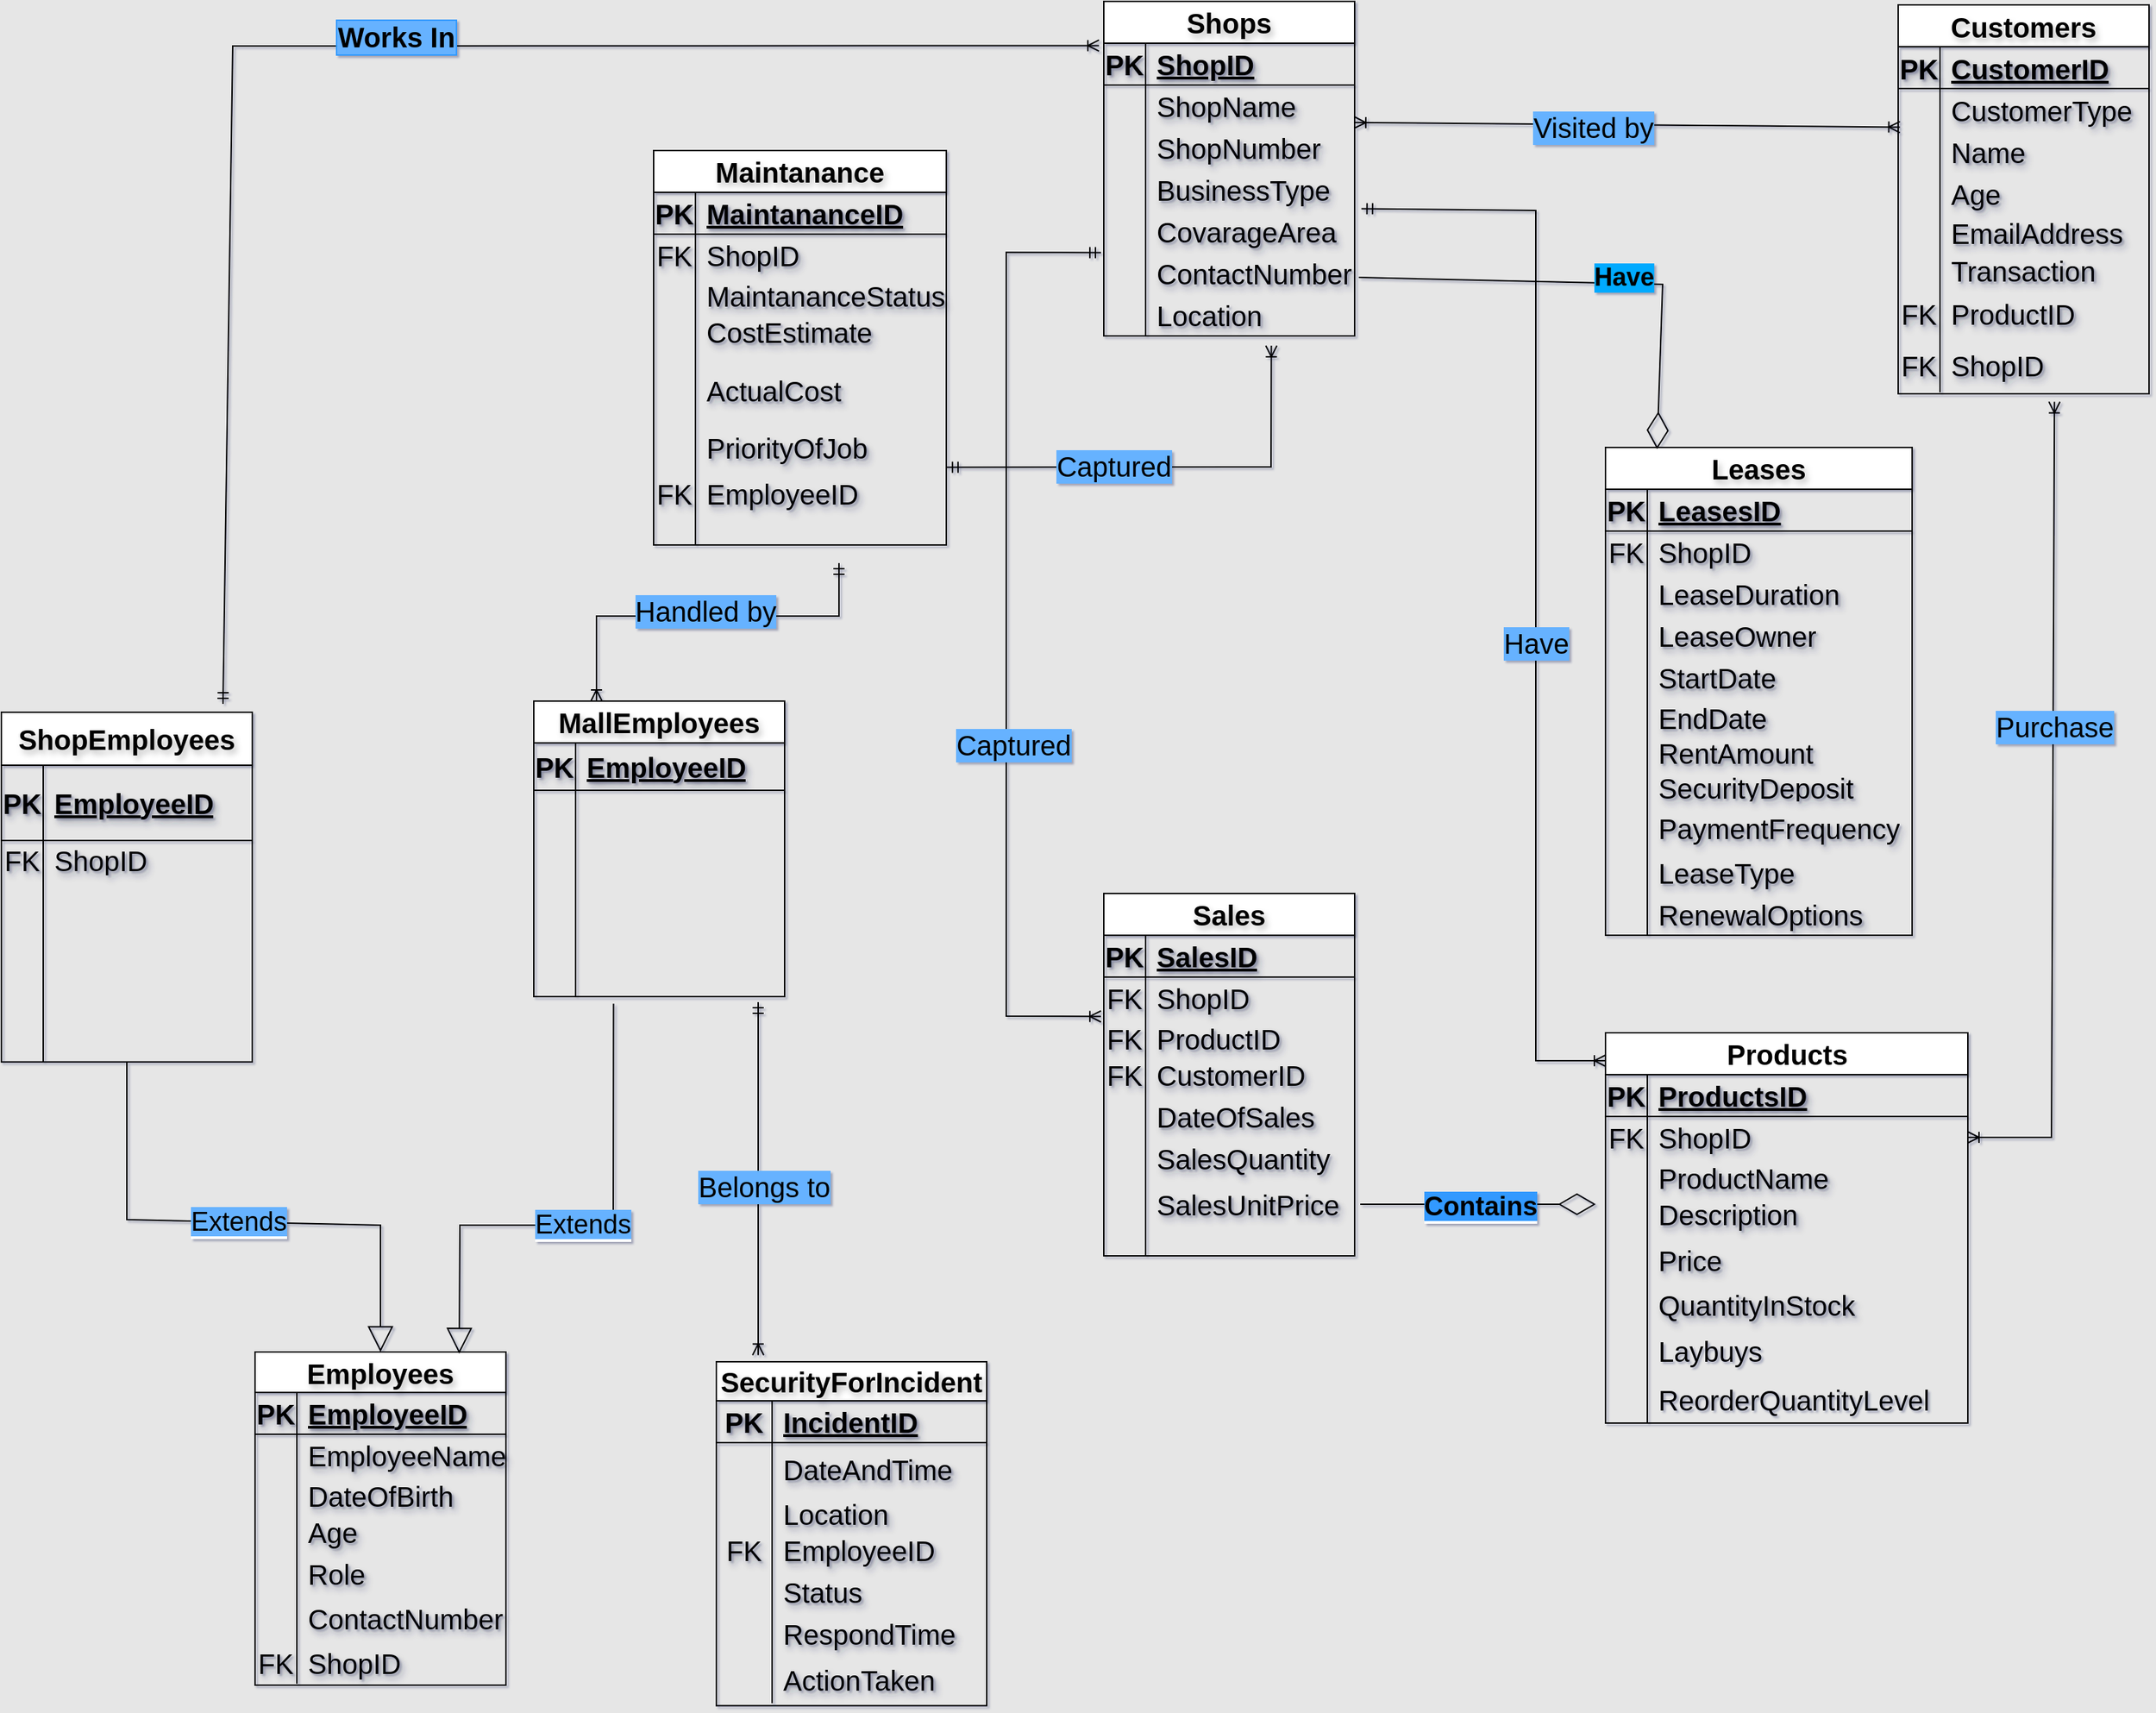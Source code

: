 <mxfile version="24.7.8">
  <diagram name="Page-1" id="SzrSBOMqE0E01EoqgDhA">
    <mxGraphModel dx="2350" dy="887" grid="0" gridSize="10" guides="0" tooltips="1" connect="1" arrows="1" fold="1" page="1" pageScale="1" pageWidth="850" pageHeight="1100" background="#E6E6E6" math="0" shadow="1">
      <root>
        <mxCell id="0" />
        <mxCell id="1" parent="0" />
        <mxCell id="zgshCLYlO7Ul1Uow3WSi-1" value="Shops" style="shape=table;startSize=30;container=1;collapsible=1;childLayout=tableLayout;fixedRows=1;rowLines=0;fontStyle=1;align=center;resizeLast=1;html=1;fontSize=20;labelBackgroundColor=none;labelBorderColor=none;textShadow=1;whiteSpace=wrap;" parent="1" vertex="1">
          <mxGeometry x="80" y="80" width="180" height="240" as="geometry" />
        </mxCell>
        <mxCell id="zgshCLYlO7Ul1Uow3WSi-2" value="" style="shape=tableRow;horizontal=0;startSize=0;swimlaneHead=0;swimlaneBody=0;fillColor=none;collapsible=0;dropTarget=0;points=[[0,0.5],[1,0.5]];portConstraint=eastwest;top=0;left=0;right=0;bottom=1;fontSize=20;labelBackgroundColor=none;labelBorderColor=none;textShadow=1;whiteSpace=wrap;html=1;" parent="zgshCLYlO7Ul1Uow3WSi-1" vertex="1">
          <mxGeometry y="30" width="180" height="30" as="geometry" />
        </mxCell>
        <mxCell id="zgshCLYlO7Ul1Uow3WSi-3" value="PK" style="shape=partialRectangle;connectable=0;fillColor=none;top=0;left=0;bottom=0;right=0;fontStyle=1;overflow=hidden;whiteSpace=wrap;html=1;fontSize=20;labelBackgroundColor=none;labelBorderColor=none;textShadow=1;" parent="zgshCLYlO7Ul1Uow3WSi-2" vertex="1">
          <mxGeometry width="30" height="30" as="geometry">
            <mxRectangle width="30" height="30" as="alternateBounds" />
          </mxGeometry>
        </mxCell>
        <mxCell id="zgshCLYlO7Ul1Uow3WSi-4" value="ShopID" style="shape=partialRectangle;connectable=0;fillColor=none;top=0;left=0;bottom=0;right=0;align=left;spacingLeft=6;fontStyle=5;overflow=hidden;whiteSpace=wrap;html=1;fontSize=20;labelBackgroundColor=none;labelBorderColor=none;textShadow=1;" parent="zgshCLYlO7Ul1Uow3WSi-2" vertex="1">
          <mxGeometry x="30" width="150" height="30" as="geometry">
            <mxRectangle width="150" height="30" as="alternateBounds" />
          </mxGeometry>
        </mxCell>
        <mxCell id="zgshCLYlO7Ul1Uow3WSi-5" value="" style="shape=tableRow;horizontal=0;startSize=0;swimlaneHead=0;swimlaneBody=0;fillColor=none;collapsible=0;dropTarget=0;points=[[0,0.5],[1,0.5]];portConstraint=eastwest;top=0;left=0;right=0;bottom=0;fontSize=20;labelBackgroundColor=none;labelBorderColor=none;textShadow=1;whiteSpace=wrap;html=1;" parent="zgshCLYlO7Ul1Uow3WSi-1" vertex="1">
          <mxGeometry y="60" width="180" height="30" as="geometry" />
        </mxCell>
        <mxCell id="zgshCLYlO7Ul1Uow3WSi-6" value="" style="shape=partialRectangle;connectable=0;fillColor=none;top=0;left=0;bottom=0;right=0;editable=1;overflow=hidden;whiteSpace=wrap;html=1;fontSize=20;labelBackgroundColor=none;labelBorderColor=none;textShadow=1;" parent="zgshCLYlO7Ul1Uow3WSi-5" vertex="1">
          <mxGeometry width="30" height="30" as="geometry">
            <mxRectangle width="30" height="30" as="alternateBounds" />
          </mxGeometry>
        </mxCell>
        <mxCell id="zgshCLYlO7Ul1Uow3WSi-7" value="ShopName" style="shape=partialRectangle;connectable=0;fillColor=none;top=0;left=0;bottom=0;right=0;align=left;spacingLeft=6;overflow=hidden;whiteSpace=wrap;html=1;fontSize=20;labelBackgroundColor=none;labelBorderColor=none;textShadow=1;" parent="zgshCLYlO7Ul1Uow3WSi-5" vertex="1">
          <mxGeometry x="30" width="150" height="30" as="geometry">
            <mxRectangle width="150" height="30" as="alternateBounds" />
          </mxGeometry>
        </mxCell>
        <mxCell id="zgshCLYlO7Ul1Uow3WSi-8" value="" style="shape=tableRow;horizontal=0;startSize=0;swimlaneHead=0;swimlaneBody=0;fillColor=none;collapsible=0;dropTarget=0;points=[[0,0.5],[1,0.5]];portConstraint=eastwest;top=0;left=0;right=0;bottom=0;fontSize=20;labelBackgroundColor=none;labelBorderColor=none;textShadow=1;whiteSpace=wrap;html=1;" parent="zgshCLYlO7Ul1Uow3WSi-1" vertex="1">
          <mxGeometry y="90" width="180" height="30" as="geometry" />
        </mxCell>
        <mxCell id="zgshCLYlO7Ul1Uow3WSi-9" value="" style="shape=partialRectangle;connectable=0;fillColor=none;top=0;left=0;bottom=0;right=0;editable=1;overflow=hidden;whiteSpace=wrap;html=1;fontSize=20;labelBackgroundColor=none;labelBorderColor=none;textShadow=1;" parent="zgshCLYlO7Ul1Uow3WSi-8" vertex="1">
          <mxGeometry width="30" height="30" as="geometry">
            <mxRectangle width="30" height="30" as="alternateBounds" />
          </mxGeometry>
        </mxCell>
        <mxCell id="zgshCLYlO7Ul1Uow3WSi-10" value="ShopNumber" style="shape=partialRectangle;connectable=0;fillColor=none;top=0;left=0;bottom=0;right=0;align=left;spacingLeft=6;overflow=hidden;whiteSpace=wrap;html=1;fontSize=20;labelBackgroundColor=none;labelBorderColor=none;textShadow=1;" parent="zgshCLYlO7Ul1Uow3WSi-8" vertex="1">
          <mxGeometry x="30" width="150" height="30" as="geometry">
            <mxRectangle width="150" height="30" as="alternateBounds" />
          </mxGeometry>
        </mxCell>
        <mxCell id="zgshCLYlO7Ul1Uow3WSi-11" value="" style="shape=tableRow;horizontal=0;startSize=0;swimlaneHead=0;swimlaneBody=0;fillColor=none;collapsible=0;dropTarget=0;points=[[0,0.5],[1,0.5]];portConstraint=eastwest;top=0;left=0;right=0;bottom=0;fontSize=20;labelBackgroundColor=none;labelBorderColor=none;textShadow=1;whiteSpace=wrap;html=1;" parent="zgshCLYlO7Ul1Uow3WSi-1" vertex="1">
          <mxGeometry y="120" width="180" height="30" as="geometry" />
        </mxCell>
        <mxCell id="zgshCLYlO7Ul1Uow3WSi-12" value="" style="shape=partialRectangle;connectable=0;fillColor=none;top=0;left=0;bottom=0;right=0;editable=1;overflow=hidden;whiteSpace=wrap;html=1;fontSize=20;labelBackgroundColor=none;labelBorderColor=none;textShadow=1;" parent="zgshCLYlO7Ul1Uow3WSi-11" vertex="1">
          <mxGeometry width="30" height="30" as="geometry">
            <mxRectangle width="30" height="30" as="alternateBounds" />
          </mxGeometry>
        </mxCell>
        <mxCell id="zgshCLYlO7Ul1Uow3WSi-13" value="BusinessType" style="shape=partialRectangle;connectable=0;fillColor=none;top=0;left=0;bottom=0;right=0;align=left;spacingLeft=6;overflow=hidden;whiteSpace=wrap;html=1;fontSize=20;labelBackgroundColor=none;labelBorderColor=none;textShadow=1;" parent="zgshCLYlO7Ul1Uow3WSi-11" vertex="1">
          <mxGeometry x="30" width="150" height="30" as="geometry">
            <mxRectangle width="150" height="30" as="alternateBounds" />
          </mxGeometry>
        </mxCell>
        <mxCell id="zgshCLYlO7Ul1Uow3WSi-14" value="" style="shape=tableRow;horizontal=0;startSize=0;swimlaneHead=0;swimlaneBody=0;fillColor=none;collapsible=0;dropTarget=0;points=[[0,0.5],[1,0.5]];portConstraint=eastwest;top=0;left=0;right=0;bottom=0;fontSize=20;labelBackgroundColor=none;labelBorderColor=none;textShadow=1;whiteSpace=wrap;html=1;" parent="zgshCLYlO7Ul1Uow3WSi-1" vertex="1">
          <mxGeometry y="150" width="180" height="30" as="geometry" />
        </mxCell>
        <mxCell id="zgshCLYlO7Ul1Uow3WSi-15" value="" style="shape=partialRectangle;connectable=0;fillColor=none;top=0;left=0;bottom=0;right=0;editable=1;overflow=hidden;whiteSpace=wrap;html=1;fontSize=20;labelBackgroundColor=none;labelBorderColor=none;textShadow=1;" parent="zgshCLYlO7Ul1Uow3WSi-14" vertex="1">
          <mxGeometry width="30" height="30" as="geometry">
            <mxRectangle width="30" height="30" as="alternateBounds" />
          </mxGeometry>
        </mxCell>
        <mxCell id="zgshCLYlO7Ul1Uow3WSi-16" value="CovarageArea" style="shape=partialRectangle;connectable=0;fillColor=none;top=0;left=0;bottom=0;right=0;align=left;spacingLeft=6;overflow=hidden;whiteSpace=wrap;html=1;fontSize=20;labelBackgroundColor=none;labelBorderColor=none;textShadow=1;" parent="zgshCLYlO7Ul1Uow3WSi-14" vertex="1">
          <mxGeometry x="30" width="150" height="30" as="geometry">
            <mxRectangle width="150" height="30" as="alternateBounds" />
          </mxGeometry>
        </mxCell>
        <mxCell id="zgshCLYlO7Ul1Uow3WSi-17" value="" style="shape=tableRow;horizontal=0;startSize=0;swimlaneHead=0;swimlaneBody=0;fillColor=none;collapsible=0;dropTarget=0;points=[[0,0.5],[1,0.5]];portConstraint=eastwest;top=0;left=0;right=0;bottom=0;fontSize=20;labelBackgroundColor=none;labelBorderColor=none;textShadow=1;whiteSpace=wrap;html=1;" parent="zgshCLYlO7Ul1Uow3WSi-1" vertex="1">
          <mxGeometry y="180" width="180" height="30" as="geometry" />
        </mxCell>
        <mxCell id="zgshCLYlO7Ul1Uow3WSi-18" value="" style="shape=partialRectangle;connectable=0;fillColor=none;top=0;left=0;bottom=0;right=0;editable=1;overflow=hidden;whiteSpace=wrap;html=1;fontSize=20;labelBackgroundColor=none;labelBorderColor=none;textShadow=1;" parent="zgshCLYlO7Ul1Uow3WSi-17" vertex="1">
          <mxGeometry width="30" height="30" as="geometry">
            <mxRectangle width="30" height="30" as="alternateBounds" />
          </mxGeometry>
        </mxCell>
        <mxCell id="zgshCLYlO7Ul1Uow3WSi-19" value="ContactNumber" style="shape=partialRectangle;connectable=0;fillColor=none;top=0;left=0;bottom=0;right=0;align=left;spacingLeft=6;overflow=hidden;whiteSpace=wrap;html=1;fontSize=20;labelBackgroundColor=none;labelBorderColor=none;textShadow=1;" parent="zgshCLYlO7Ul1Uow3WSi-17" vertex="1">
          <mxGeometry x="30" width="150" height="30" as="geometry">
            <mxRectangle width="150" height="30" as="alternateBounds" />
          </mxGeometry>
        </mxCell>
        <mxCell id="zgshCLYlO7Ul1Uow3WSi-20" value="" style="shape=tableRow;horizontal=0;startSize=0;swimlaneHead=0;swimlaneBody=0;fillColor=none;collapsible=0;dropTarget=0;points=[[0,0.5],[1,0.5]];portConstraint=eastwest;top=0;left=0;right=0;bottom=0;fontSize=20;labelBackgroundColor=none;labelBorderColor=none;textShadow=1;whiteSpace=wrap;html=1;" parent="zgshCLYlO7Ul1Uow3WSi-1" vertex="1">
          <mxGeometry y="210" width="180" height="30" as="geometry" />
        </mxCell>
        <mxCell id="zgshCLYlO7Ul1Uow3WSi-21" value="" style="shape=partialRectangle;connectable=0;fillColor=none;top=0;left=0;bottom=0;right=0;editable=1;overflow=hidden;whiteSpace=wrap;html=1;fontSize=20;labelBackgroundColor=none;labelBorderColor=none;textShadow=1;" parent="zgshCLYlO7Ul1Uow3WSi-20" vertex="1">
          <mxGeometry width="30" height="30" as="geometry">
            <mxRectangle width="30" height="30" as="alternateBounds" />
          </mxGeometry>
        </mxCell>
        <mxCell id="zgshCLYlO7Ul1Uow3WSi-22" value="Location" style="shape=partialRectangle;connectable=0;fillColor=none;top=0;left=0;bottom=0;right=0;align=left;spacingLeft=6;overflow=hidden;whiteSpace=wrap;html=1;fontSize=20;labelBackgroundColor=none;labelBorderColor=none;textShadow=1;" parent="zgshCLYlO7Ul1Uow3WSi-20" vertex="1">
          <mxGeometry x="30" width="150" height="30" as="geometry">
            <mxRectangle width="150" height="30" as="alternateBounds" />
          </mxGeometry>
        </mxCell>
        <mxCell id="zgshCLYlO7Ul1Uow3WSi-23" value="Employees" style="shape=table;startSize=29;container=1;collapsible=1;childLayout=tableLayout;fixedRows=1;rowLines=0;fontStyle=1;align=center;resizeLast=1;html=1;fontSize=20;labelBackgroundColor=none;labelBorderColor=none;textShadow=1;whiteSpace=wrap;" parent="1" vertex="1">
          <mxGeometry x="-529" y="1049" width="180" height="239" as="geometry" />
        </mxCell>
        <mxCell id="zgshCLYlO7Ul1Uow3WSi-24" value="" style="shape=tableRow;horizontal=0;startSize=0;swimlaneHead=0;swimlaneBody=0;fillColor=none;collapsible=0;dropTarget=0;points=[[0,0.5],[1,0.5]];portConstraint=eastwest;top=0;left=0;right=0;bottom=1;fontSize=20;labelBackgroundColor=none;labelBorderColor=none;textShadow=1;whiteSpace=wrap;html=1;" parent="zgshCLYlO7Ul1Uow3WSi-23" vertex="1">
          <mxGeometry y="29" width="180" height="30" as="geometry" />
        </mxCell>
        <mxCell id="zgshCLYlO7Ul1Uow3WSi-25" value="PK" style="shape=partialRectangle;connectable=0;fillColor=none;top=0;left=0;bottom=0;right=0;fontStyle=1;overflow=hidden;whiteSpace=wrap;html=1;fontSize=20;labelBackgroundColor=none;labelBorderColor=none;textShadow=1;" parent="zgshCLYlO7Ul1Uow3WSi-24" vertex="1">
          <mxGeometry width="30" height="30" as="geometry">
            <mxRectangle width="30" height="30" as="alternateBounds" />
          </mxGeometry>
        </mxCell>
        <mxCell id="zgshCLYlO7Ul1Uow3WSi-26" value="EmployeeID" style="shape=partialRectangle;connectable=0;fillColor=none;top=0;left=0;bottom=0;right=0;align=left;spacingLeft=6;fontStyle=5;overflow=hidden;whiteSpace=wrap;html=1;fontSize=20;labelBackgroundColor=none;labelBorderColor=none;textShadow=1;" parent="zgshCLYlO7Ul1Uow3WSi-24" vertex="1">
          <mxGeometry x="30" width="150" height="30" as="geometry">
            <mxRectangle width="150" height="30" as="alternateBounds" />
          </mxGeometry>
        </mxCell>
        <mxCell id="zgshCLYlO7Ul1Uow3WSi-27" value="" style="shape=tableRow;horizontal=0;startSize=0;swimlaneHead=0;swimlaneBody=0;fillColor=none;collapsible=0;dropTarget=0;points=[[0,0.5],[1,0.5]];portConstraint=eastwest;top=0;left=0;right=0;bottom=0;fontSize=20;labelBackgroundColor=none;labelBorderColor=none;textShadow=1;whiteSpace=wrap;html=1;" parent="zgshCLYlO7Ul1Uow3WSi-23" vertex="1">
          <mxGeometry y="59" width="180" height="30" as="geometry" />
        </mxCell>
        <mxCell id="zgshCLYlO7Ul1Uow3WSi-28" value="" style="shape=partialRectangle;connectable=0;fillColor=none;top=0;left=0;bottom=0;right=0;editable=1;overflow=hidden;whiteSpace=wrap;html=1;fontSize=20;labelBackgroundColor=none;labelBorderColor=none;textShadow=1;" parent="zgshCLYlO7Ul1Uow3WSi-27" vertex="1">
          <mxGeometry width="30" height="30" as="geometry">
            <mxRectangle width="30" height="30" as="alternateBounds" />
          </mxGeometry>
        </mxCell>
        <mxCell id="zgshCLYlO7Ul1Uow3WSi-29" value="EmployeeName" style="shape=partialRectangle;connectable=0;fillColor=none;top=0;left=0;bottom=0;right=0;align=left;spacingLeft=6;overflow=hidden;whiteSpace=wrap;html=1;fontSize=20;labelBackgroundColor=none;labelBorderColor=none;textShadow=1;" parent="zgshCLYlO7Ul1Uow3WSi-27" vertex="1">
          <mxGeometry x="30" width="150" height="30" as="geometry">
            <mxRectangle width="150" height="30" as="alternateBounds" />
          </mxGeometry>
        </mxCell>
        <mxCell id="zgshCLYlO7Ul1Uow3WSi-30" value="" style="shape=tableRow;horizontal=0;startSize=0;swimlaneHead=0;swimlaneBody=0;fillColor=none;collapsible=0;dropTarget=0;points=[[0,0.5],[1,0.5]];portConstraint=eastwest;top=0;left=0;right=0;bottom=0;fontSize=20;labelBackgroundColor=none;labelBorderColor=none;textShadow=1;whiteSpace=wrap;html=1;" parent="zgshCLYlO7Ul1Uow3WSi-23" vertex="1">
          <mxGeometry y="89" width="180" height="25" as="geometry" />
        </mxCell>
        <mxCell id="zgshCLYlO7Ul1Uow3WSi-31" value="" style="shape=partialRectangle;connectable=0;fillColor=none;top=0;left=0;bottom=0;right=0;editable=1;overflow=hidden;whiteSpace=wrap;html=1;fontSize=20;labelBackgroundColor=none;labelBorderColor=none;textShadow=1;" parent="zgshCLYlO7Ul1Uow3WSi-30" vertex="1">
          <mxGeometry width="30" height="25" as="geometry">
            <mxRectangle width="30" height="25" as="alternateBounds" />
          </mxGeometry>
        </mxCell>
        <mxCell id="zgshCLYlO7Ul1Uow3WSi-32" value="DateOfBirth" style="shape=partialRectangle;connectable=0;fillColor=none;top=0;left=0;bottom=0;right=0;align=left;spacingLeft=6;overflow=hidden;whiteSpace=wrap;html=1;fontSize=20;labelBackgroundColor=none;labelBorderColor=none;textShadow=1;" parent="zgshCLYlO7Ul1Uow3WSi-30" vertex="1">
          <mxGeometry x="30" width="150" height="25" as="geometry">
            <mxRectangle width="150" height="25" as="alternateBounds" />
          </mxGeometry>
        </mxCell>
        <mxCell id="zgshCLYlO7Ul1Uow3WSi-33" value="" style="shape=tableRow;horizontal=0;startSize=0;swimlaneHead=0;swimlaneBody=0;fillColor=none;collapsible=0;dropTarget=0;points=[[0,0.5],[1,0.5]];portConstraint=eastwest;top=0;left=0;right=0;bottom=0;fontSize=20;labelBackgroundColor=none;labelBorderColor=none;textShadow=1;whiteSpace=wrap;html=1;" parent="zgshCLYlO7Ul1Uow3WSi-23" vertex="1">
          <mxGeometry y="114" width="180" height="30" as="geometry" />
        </mxCell>
        <mxCell id="zgshCLYlO7Ul1Uow3WSi-34" value="" style="shape=partialRectangle;connectable=0;fillColor=none;top=0;left=0;bottom=0;right=0;editable=1;overflow=hidden;whiteSpace=wrap;html=1;fontSize=20;labelBackgroundColor=none;labelBorderColor=none;textShadow=1;" parent="zgshCLYlO7Ul1Uow3WSi-33" vertex="1">
          <mxGeometry width="30" height="30" as="geometry">
            <mxRectangle width="30" height="30" as="alternateBounds" />
          </mxGeometry>
        </mxCell>
        <mxCell id="zgshCLYlO7Ul1Uow3WSi-35" value="Age" style="shape=partialRectangle;connectable=0;fillColor=none;top=0;left=0;bottom=0;right=0;align=left;spacingLeft=6;overflow=hidden;whiteSpace=wrap;html=1;fontSize=20;labelBackgroundColor=none;labelBorderColor=none;textShadow=1;" parent="zgshCLYlO7Ul1Uow3WSi-33" vertex="1">
          <mxGeometry x="30" width="150" height="30" as="geometry">
            <mxRectangle width="150" height="30" as="alternateBounds" />
          </mxGeometry>
        </mxCell>
        <mxCell id="zgshCLYlO7Ul1Uow3WSi-36" value="" style="shape=tableRow;horizontal=0;startSize=0;swimlaneHead=0;swimlaneBody=0;fillColor=none;collapsible=0;dropTarget=0;points=[[0,0.5],[1,0.5]];portConstraint=eastwest;top=0;left=0;right=0;bottom=0;fontSize=20;labelBackgroundColor=none;labelBorderColor=none;textShadow=1;whiteSpace=wrap;html=1;" parent="zgshCLYlO7Ul1Uow3WSi-23" vertex="1">
          <mxGeometry y="144" width="180" height="30" as="geometry" />
        </mxCell>
        <mxCell id="zgshCLYlO7Ul1Uow3WSi-37" value="" style="shape=partialRectangle;connectable=0;fillColor=none;top=0;left=0;bottom=0;right=0;editable=1;overflow=hidden;whiteSpace=wrap;html=1;fontSize=20;labelBackgroundColor=none;labelBorderColor=none;textShadow=1;" parent="zgshCLYlO7Ul1Uow3WSi-36" vertex="1">
          <mxGeometry width="30" height="30" as="geometry">
            <mxRectangle width="30" height="30" as="alternateBounds" />
          </mxGeometry>
        </mxCell>
        <mxCell id="zgshCLYlO7Ul1Uow3WSi-38" value="Role" style="shape=partialRectangle;connectable=0;fillColor=none;top=0;left=0;bottom=0;right=0;align=left;spacingLeft=6;overflow=hidden;whiteSpace=wrap;html=1;fontSize=20;labelBackgroundColor=none;labelBorderColor=none;textShadow=1;" parent="zgshCLYlO7Ul1Uow3WSi-36" vertex="1">
          <mxGeometry x="30" width="150" height="30" as="geometry">
            <mxRectangle width="150" height="30" as="alternateBounds" />
          </mxGeometry>
        </mxCell>
        <mxCell id="zgshCLYlO7Ul1Uow3WSi-39" value="" style="shape=tableRow;horizontal=0;startSize=0;swimlaneHead=0;swimlaneBody=0;fillColor=none;collapsible=0;dropTarget=0;points=[[0,0.5],[1,0.5]];portConstraint=eastwest;top=0;left=0;right=0;bottom=0;fontSize=20;labelBackgroundColor=none;labelBorderColor=none;textShadow=1;whiteSpace=wrap;html=1;" parent="zgshCLYlO7Ul1Uow3WSi-23" vertex="1">
          <mxGeometry y="174" width="180" height="34" as="geometry" />
        </mxCell>
        <mxCell id="zgshCLYlO7Ul1Uow3WSi-40" value="" style="shape=partialRectangle;connectable=0;fillColor=none;top=0;left=0;bottom=0;right=0;editable=1;overflow=hidden;whiteSpace=wrap;html=1;fontSize=20;labelBackgroundColor=none;labelBorderColor=none;textShadow=1;" parent="zgshCLYlO7Ul1Uow3WSi-39" vertex="1">
          <mxGeometry width="30" height="34" as="geometry">
            <mxRectangle width="30" height="34" as="alternateBounds" />
          </mxGeometry>
        </mxCell>
        <mxCell id="zgshCLYlO7Ul1Uow3WSi-41" value="ContactNumber" style="shape=partialRectangle;connectable=0;fillColor=none;top=0;left=0;bottom=0;right=0;align=left;spacingLeft=6;overflow=hidden;whiteSpace=wrap;html=1;fontSize=20;labelBackgroundColor=none;labelBorderColor=none;textShadow=1;" parent="zgshCLYlO7Ul1Uow3WSi-39" vertex="1">
          <mxGeometry x="30" width="150" height="34" as="geometry">
            <mxRectangle width="150" height="34" as="alternateBounds" />
          </mxGeometry>
        </mxCell>
        <mxCell id="zgshCLYlO7Ul1Uow3WSi-42" value="" style="shape=tableRow;horizontal=0;startSize=0;swimlaneHead=0;swimlaneBody=0;fillColor=none;collapsible=0;dropTarget=0;points=[[0,0.5],[1,0.5]];portConstraint=eastwest;top=0;left=0;right=0;bottom=0;fontSize=20;labelBackgroundColor=none;labelBorderColor=none;textShadow=1;whiteSpace=wrap;html=1;" parent="zgshCLYlO7Ul1Uow3WSi-23" vertex="1">
          <mxGeometry y="208" width="180" height="30" as="geometry" />
        </mxCell>
        <mxCell id="zgshCLYlO7Ul1Uow3WSi-43" value="FK" style="shape=partialRectangle;connectable=0;fillColor=none;top=0;left=0;bottom=0;right=0;editable=1;overflow=hidden;whiteSpace=wrap;html=1;fontSize=20;labelBackgroundColor=none;labelBorderColor=none;textShadow=1;" parent="zgshCLYlO7Ul1Uow3WSi-42" vertex="1">
          <mxGeometry width="30" height="30" as="geometry">
            <mxRectangle width="30" height="30" as="alternateBounds" />
          </mxGeometry>
        </mxCell>
        <mxCell id="zgshCLYlO7Ul1Uow3WSi-44" value="ShopID" style="shape=partialRectangle;connectable=0;fillColor=none;top=0;left=0;bottom=0;right=0;align=left;spacingLeft=6;overflow=hidden;whiteSpace=wrap;html=1;fontSize=20;labelBackgroundColor=none;labelBorderColor=none;textShadow=1;" parent="zgshCLYlO7Ul1Uow3WSi-42" vertex="1">
          <mxGeometry x="30" width="150" height="30" as="geometry">
            <mxRectangle width="150" height="30" as="alternateBounds" />
          </mxGeometry>
        </mxCell>
        <mxCell id="zgshCLYlO7Ul1Uow3WSi-45" value="MallEmployees" style="shape=table;startSize=30;container=1;collapsible=1;childLayout=tableLayout;fixedRows=1;rowLines=0;fontStyle=1;align=center;resizeLast=1;html=1;fontSize=20;labelBackgroundColor=none;labelBorderColor=none;textShadow=1;whiteSpace=wrap;" parent="1" vertex="1">
          <mxGeometry x="-329" y="582" width="180" height="212.0" as="geometry" />
        </mxCell>
        <mxCell id="zgshCLYlO7Ul1Uow3WSi-46" value="" style="shape=tableRow;horizontal=0;startSize=0;swimlaneHead=0;swimlaneBody=0;fillColor=none;collapsible=0;dropTarget=0;points=[[0,0.5],[1,0.5]];portConstraint=eastwest;top=0;left=0;right=0;bottom=1;fontSize=20;labelBackgroundColor=none;labelBorderColor=none;textShadow=1;whiteSpace=wrap;html=1;" parent="zgshCLYlO7Ul1Uow3WSi-45" vertex="1">
          <mxGeometry y="30" width="180" height="34" as="geometry" />
        </mxCell>
        <mxCell id="zgshCLYlO7Ul1Uow3WSi-47" value="PK" style="shape=partialRectangle;connectable=0;fillColor=none;top=0;left=0;bottom=0;right=0;fontStyle=1;overflow=hidden;whiteSpace=wrap;html=1;fontSize=20;labelBackgroundColor=none;labelBorderColor=none;textShadow=1;" parent="zgshCLYlO7Ul1Uow3WSi-46" vertex="1">
          <mxGeometry width="30" height="34" as="geometry">
            <mxRectangle width="30" height="34" as="alternateBounds" />
          </mxGeometry>
        </mxCell>
        <mxCell id="zgshCLYlO7Ul1Uow3WSi-48" value="EmployeeID" style="shape=partialRectangle;connectable=0;fillColor=none;top=0;left=0;bottom=0;right=0;align=left;spacingLeft=6;fontStyle=5;overflow=hidden;whiteSpace=wrap;html=1;fontSize=20;labelBackgroundColor=none;labelBorderColor=none;textShadow=1;" parent="zgshCLYlO7Ul1Uow3WSi-46" vertex="1">
          <mxGeometry x="30" width="150" height="34" as="geometry">
            <mxRectangle width="150" height="34" as="alternateBounds" />
          </mxGeometry>
        </mxCell>
        <mxCell id="zgshCLYlO7Ul1Uow3WSi-49" value="" style="shape=tableRow;horizontal=0;startSize=0;swimlaneHead=0;swimlaneBody=0;fillColor=none;collapsible=0;dropTarget=0;points=[[0,0.5],[1,0.5]];portConstraint=eastwest;top=0;left=0;right=0;bottom=0;fontSize=20;labelBackgroundColor=none;labelBorderColor=none;textShadow=1;whiteSpace=wrap;html=1;" parent="zgshCLYlO7Ul1Uow3WSi-45" vertex="1">
          <mxGeometry y="64" width="180" height="30" as="geometry" />
        </mxCell>
        <mxCell id="zgshCLYlO7Ul1Uow3WSi-50" value="" style="shape=partialRectangle;connectable=0;fillColor=none;top=0;left=0;bottom=0;right=0;editable=1;overflow=hidden;whiteSpace=wrap;html=1;fontSize=20;labelBackgroundColor=none;labelBorderColor=none;textShadow=1;" parent="zgshCLYlO7Ul1Uow3WSi-49" vertex="1">
          <mxGeometry width="30" height="30" as="geometry">
            <mxRectangle width="30" height="30" as="alternateBounds" />
          </mxGeometry>
        </mxCell>
        <mxCell id="zgshCLYlO7Ul1Uow3WSi-51" value="" style="shape=partialRectangle;connectable=0;fillColor=none;top=0;left=0;bottom=0;right=0;align=left;spacingLeft=6;overflow=hidden;whiteSpace=wrap;html=1;fontSize=20;labelBackgroundColor=none;labelBorderColor=none;textShadow=1;" parent="zgshCLYlO7Ul1Uow3WSi-49" vertex="1">
          <mxGeometry x="30" width="150" height="30" as="geometry">
            <mxRectangle width="150" height="30" as="alternateBounds" />
          </mxGeometry>
        </mxCell>
        <mxCell id="zgshCLYlO7Ul1Uow3WSi-52" value="" style="shape=tableRow;horizontal=0;startSize=0;swimlaneHead=0;swimlaneBody=0;fillColor=none;collapsible=0;dropTarget=0;points=[[0,0.5],[1,0.5]];portConstraint=eastwest;top=0;left=0;right=0;bottom=0;fontSize=20;labelBackgroundColor=none;labelBorderColor=none;textShadow=1;whiteSpace=wrap;html=1;" parent="zgshCLYlO7Ul1Uow3WSi-45" vertex="1">
          <mxGeometry y="94" width="180" height="30" as="geometry" />
        </mxCell>
        <mxCell id="zgshCLYlO7Ul1Uow3WSi-53" value="" style="shape=partialRectangle;connectable=0;fillColor=none;top=0;left=0;bottom=0;right=0;editable=1;overflow=hidden;whiteSpace=wrap;html=1;fontSize=20;labelBackgroundColor=none;labelBorderColor=none;textShadow=1;" parent="zgshCLYlO7Ul1Uow3WSi-52" vertex="1">
          <mxGeometry width="30" height="30" as="geometry">
            <mxRectangle width="30" height="30" as="alternateBounds" />
          </mxGeometry>
        </mxCell>
        <mxCell id="zgshCLYlO7Ul1Uow3WSi-54" value="" style="shape=partialRectangle;connectable=0;fillColor=none;top=0;left=0;bottom=0;right=0;align=left;spacingLeft=6;overflow=hidden;whiteSpace=wrap;html=1;fontSize=20;labelBackgroundColor=none;labelBorderColor=none;textShadow=1;" parent="zgshCLYlO7Ul1Uow3WSi-52" vertex="1">
          <mxGeometry x="30" width="150" height="30" as="geometry">
            <mxRectangle width="150" height="30" as="alternateBounds" />
          </mxGeometry>
        </mxCell>
        <mxCell id="zgshCLYlO7Ul1Uow3WSi-55" value="" style="shape=tableRow;horizontal=0;startSize=0;swimlaneHead=0;swimlaneBody=0;fillColor=none;collapsible=0;dropTarget=0;points=[[0,0.5],[1,0.5]];portConstraint=eastwest;top=0;left=0;right=0;bottom=0;fontSize=20;labelBackgroundColor=none;labelBorderColor=none;textShadow=1;whiteSpace=wrap;html=1;" parent="zgshCLYlO7Ul1Uow3WSi-45" vertex="1">
          <mxGeometry y="124" width="180" height="28" as="geometry" />
        </mxCell>
        <mxCell id="zgshCLYlO7Ul1Uow3WSi-56" value="" style="shape=partialRectangle;connectable=0;fillColor=none;top=0;left=0;bottom=0;right=0;editable=1;overflow=hidden;whiteSpace=wrap;html=1;fontSize=20;labelBackgroundColor=none;labelBorderColor=none;textShadow=1;" parent="zgshCLYlO7Ul1Uow3WSi-55" vertex="1">
          <mxGeometry width="30" height="28" as="geometry">
            <mxRectangle width="30" height="28" as="alternateBounds" />
          </mxGeometry>
        </mxCell>
        <mxCell id="zgshCLYlO7Ul1Uow3WSi-57" value="" style="shape=partialRectangle;connectable=0;fillColor=none;top=0;left=0;bottom=0;right=0;align=left;spacingLeft=6;overflow=hidden;whiteSpace=wrap;html=1;fontSize=20;labelBackgroundColor=none;labelBorderColor=none;textShadow=1;" parent="zgshCLYlO7Ul1Uow3WSi-55" vertex="1">
          <mxGeometry x="30" width="150" height="28" as="geometry">
            <mxRectangle width="150" height="28" as="alternateBounds" />
          </mxGeometry>
        </mxCell>
        <mxCell id="zgshCLYlO7Ul1Uow3WSi-58" value="" style="shape=tableRow;horizontal=0;startSize=0;swimlaneHead=0;swimlaneBody=0;fillColor=none;collapsible=0;dropTarget=0;points=[[0,0.5],[1,0.5]];portConstraint=eastwest;top=0;left=0;right=0;bottom=0;fontSize=20;labelBackgroundColor=none;labelBorderColor=none;textShadow=1;whiteSpace=wrap;html=1;" parent="zgshCLYlO7Ul1Uow3WSi-45" vertex="1">
          <mxGeometry y="152" width="180" height="30" as="geometry" />
        </mxCell>
        <mxCell id="zgshCLYlO7Ul1Uow3WSi-59" value="" style="shape=partialRectangle;connectable=0;fillColor=none;top=0;left=0;bottom=0;right=0;editable=1;overflow=hidden;whiteSpace=wrap;html=1;fontSize=20;labelBackgroundColor=none;labelBorderColor=none;textShadow=1;" parent="zgshCLYlO7Ul1Uow3WSi-58" vertex="1">
          <mxGeometry width="30" height="30" as="geometry">
            <mxRectangle width="30" height="30" as="alternateBounds" />
          </mxGeometry>
        </mxCell>
        <mxCell id="zgshCLYlO7Ul1Uow3WSi-60" value="" style="shape=partialRectangle;connectable=0;fillColor=none;top=0;left=0;bottom=0;right=0;align=left;spacingLeft=6;overflow=hidden;whiteSpace=wrap;html=1;fontSize=20;labelBackgroundColor=none;labelBorderColor=none;textShadow=1;" parent="zgshCLYlO7Ul1Uow3WSi-58" vertex="1">
          <mxGeometry x="30" width="150" height="30" as="geometry">
            <mxRectangle width="150" height="30" as="alternateBounds" />
          </mxGeometry>
        </mxCell>
        <mxCell id="zgshCLYlO7Ul1Uow3WSi-61" value="" style="shape=tableRow;horizontal=0;startSize=0;swimlaneHead=0;swimlaneBody=0;fillColor=none;collapsible=0;dropTarget=0;points=[[0,0.5],[1,0.5]];portConstraint=eastwest;top=0;left=0;right=0;bottom=0;fontSize=20;labelBackgroundColor=none;labelBorderColor=none;textShadow=1;whiteSpace=wrap;html=1;" parent="zgshCLYlO7Ul1Uow3WSi-45" vertex="1">
          <mxGeometry y="182" width="180" height="30" as="geometry" />
        </mxCell>
        <mxCell id="zgshCLYlO7Ul1Uow3WSi-62" value="" style="shape=partialRectangle;connectable=0;fillColor=none;top=0;left=0;bottom=0;right=0;editable=1;overflow=hidden;whiteSpace=wrap;html=1;fontSize=20;labelBackgroundColor=none;labelBorderColor=none;textShadow=1;" parent="zgshCLYlO7Ul1Uow3WSi-61" vertex="1">
          <mxGeometry width="30" height="30" as="geometry">
            <mxRectangle width="30" height="30" as="alternateBounds" />
          </mxGeometry>
        </mxCell>
        <mxCell id="zgshCLYlO7Ul1Uow3WSi-63" value="" style="shape=partialRectangle;connectable=0;fillColor=none;top=0;left=0;bottom=0;right=0;align=left;spacingLeft=6;overflow=hidden;whiteSpace=wrap;html=1;fontSize=20;labelBackgroundColor=none;labelBorderColor=none;textShadow=1;" parent="zgshCLYlO7Ul1Uow3WSi-61" vertex="1">
          <mxGeometry x="30" width="150" height="30" as="geometry">
            <mxRectangle width="150" height="30" as="alternateBounds" />
          </mxGeometry>
        </mxCell>
        <mxCell id="zgshCLYlO7Ul1Uow3WSi-86" value="Customers" style="shape=table;startSize=30;container=1;collapsible=1;childLayout=tableLayout;fixedRows=1;rowLines=0;fontStyle=1;align=center;resizeLast=1;html=1;fontSize=20;labelBackgroundColor=none;labelBorderColor=none;textShadow=1;whiteSpace=wrap;" parent="1" vertex="1">
          <mxGeometry x="650" y="82.5" width="180" height="279" as="geometry" />
        </mxCell>
        <mxCell id="zgshCLYlO7Ul1Uow3WSi-87" value="" style="shape=tableRow;horizontal=0;startSize=0;swimlaneHead=0;swimlaneBody=0;fillColor=none;collapsible=0;dropTarget=0;points=[[0,0.5],[1,0.5]];portConstraint=eastwest;top=0;left=0;right=0;bottom=1;fontSize=20;labelBackgroundColor=none;labelBorderColor=none;textShadow=1;whiteSpace=wrap;html=1;" parent="zgshCLYlO7Ul1Uow3WSi-86" vertex="1">
          <mxGeometry y="30" width="180" height="30" as="geometry" />
        </mxCell>
        <mxCell id="zgshCLYlO7Ul1Uow3WSi-88" value="PK" style="shape=partialRectangle;connectable=0;fillColor=none;top=0;left=0;bottom=0;right=0;fontStyle=1;overflow=hidden;whiteSpace=wrap;html=1;fontSize=20;labelBackgroundColor=none;labelBorderColor=none;textShadow=1;" parent="zgshCLYlO7Ul1Uow3WSi-87" vertex="1">
          <mxGeometry width="30" height="30" as="geometry">
            <mxRectangle width="30" height="30" as="alternateBounds" />
          </mxGeometry>
        </mxCell>
        <mxCell id="zgshCLYlO7Ul1Uow3WSi-89" value="CustomerID" style="shape=partialRectangle;connectable=0;fillColor=none;top=0;left=0;bottom=0;right=0;align=left;spacingLeft=6;fontStyle=5;overflow=hidden;whiteSpace=wrap;html=1;fontSize=20;labelBackgroundColor=none;labelBorderColor=none;textShadow=1;" parent="zgshCLYlO7Ul1Uow3WSi-87" vertex="1">
          <mxGeometry x="30" width="150" height="30" as="geometry">
            <mxRectangle width="150" height="30" as="alternateBounds" />
          </mxGeometry>
        </mxCell>
        <mxCell id="zgshCLYlO7Ul1Uow3WSi-90" value="" style="shape=tableRow;horizontal=0;startSize=0;swimlaneHead=0;swimlaneBody=0;fillColor=none;collapsible=0;dropTarget=0;points=[[0,0.5],[1,0.5]];portConstraint=eastwest;top=0;left=0;right=0;bottom=0;fontSize=20;labelBackgroundColor=none;labelBorderColor=none;textShadow=1;whiteSpace=wrap;html=1;" parent="zgshCLYlO7Ul1Uow3WSi-86" vertex="1">
          <mxGeometry y="60" width="180" height="30" as="geometry" />
        </mxCell>
        <mxCell id="zgshCLYlO7Ul1Uow3WSi-91" value="" style="shape=partialRectangle;connectable=0;fillColor=none;top=0;left=0;bottom=0;right=0;editable=1;overflow=hidden;whiteSpace=wrap;html=1;fontSize=20;labelBackgroundColor=none;labelBorderColor=none;textShadow=1;" parent="zgshCLYlO7Ul1Uow3WSi-90" vertex="1">
          <mxGeometry width="30" height="30" as="geometry">
            <mxRectangle width="30" height="30" as="alternateBounds" />
          </mxGeometry>
        </mxCell>
        <mxCell id="zgshCLYlO7Ul1Uow3WSi-92" value="CustomerType" style="shape=partialRectangle;connectable=0;fillColor=none;top=0;left=0;bottom=0;right=0;align=left;spacingLeft=6;overflow=hidden;whiteSpace=wrap;html=1;fontSize=20;labelBackgroundColor=none;labelBorderColor=none;textShadow=1;" parent="zgshCLYlO7Ul1Uow3WSi-90" vertex="1">
          <mxGeometry x="30" width="150" height="30" as="geometry">
            <mxRectangle width="150" height="30" as="alternateBounds" />
          </mxGeometry>
        </mxCell>
        <mxCell id="zgshCLYlO7Ul1Uow3WSi-93" value="" style="shape=tableRow;horizontal=0;startSize=0;swimlaneHead=0;swimlaneBody=0;fillColor=none;collapsible=0;dropTarget=0;points=[[0,0.5],[1,0.5]];portConstraint=eastwest;top=0;left=0;right=0;bottom=0;fontSize=20;labelBackgroundColor=none;labelBorderColor=none;textShadow=1;whiteSpace=wrap;html=1;" parent="zgshCLYlO7Ul1Uow3WSi-86" vertex="1">
          <mxGeometry y="90" width="180" height="30" as="geometry" />
        </mxCell>
        <mxCell id="zgshCLYlO7Ul1Uow3WSi-94" value="" style="shape=partialRectangle;connectable=0;fillColor=none;top=0;left=0;bottom=0;right=0;editable=1;overflow=hidden;whiteSpace=wrap;html=1;fontSize=20;labelBackgroundColor=none;labelBorderColor=none;textShadow=1;" parent="zgshCLYlO7Ul1Uow3WSi-93" vertex="1">
          <mxGeometry width="30" height="30" as="geometry">
            <mxRectangle width="30" height="30" as="alternateBounds" />
          </mxGeometry>
        </mxCell>
        <mxCell id="zgshCLYlO7Ul1Uow3WSi-95" value="Name" style="shape=partialRectangle;connectable=0;fillColor=none;top=0;left=0;bottom=0;right=0;align=left;spacingLeft=6;overflow=hidden;whiteSpace=wrap;html=1;fontSize=20;labelBackgroundColor=none;labelBorderColor=none;textShadow=1;" parent="zgshCLYlO7Ul1Uow3WSi-93" vertex="1">
          <mxGeometry x="30" width="150" height="30" as="geometry">
            <mxRectangle width="150" height="30" as="alternateBounds" />
          </mxGeometry>
        </mxCell>
        <mxCell id="zgshCLYlO7Ul1Uow3WSi-96" value="" style="shape=tableRow;horizontal=0;startSize=0;swimlaneHead=0;swimlaneBody=0;fillColor=none;collapsible=0;dropTarget=0;points=[[0,0.5],[1,0.5]];portConstraint=eastwest;top=0;left=0;right=0;bottom=0;fontSize=20;labelBackgroundColor=none;labelBorderColor=none;textShadow=1;whiteSpace=wrap;html=1;" parent="zgshCLYlO7Ul1Uow3WSi-86" vertex="1">
          <mxGeometry y="120" width="180" height="30" as="geometry" />
        </mxCell>
        <mxCell id="zgshCLYlO7Ul1Uow3WSi-97" value="" style="shape=partialRectangle;connectable=0;fillColor=none;top=0;left=0;bottom=0;right=0;editable=1;overflow=hidden;whiteSpace=wrap;html=1;fontSize=20;labelBackgroundColor=none;labelBorderColor=none;textShadow=1;" parent="zgshCLYlO7Ul1Uow3WSi-96" vertex="1">
          <mxGeometry width="30" height="30" as="geometry">
            <mxRectangle width="30" height="30" as="alternateBounds" />
          </mxGeometry>
        </mxCell>
        <mxCell id="zgshCLYlO7Ul1Uow3WSi-98" value="Age" style="shape=partialRectangle;connectable=0;fillColor=none;top=0;left=0;bottom=0;right=0;align=left;spacingLeft=6;overflow=hidden;whiteSpace=wrap;html=1;fontSize=20;labelBackgroundColor=none;labelBorderColor=none;textShadow=1;" parent="zgshCLYlO7Ul1Uow3WSi-96" vertex="1">
          <mxGeometry x="30" width="150" height="30" as="geometry">
            <mxRectangle width="150" height="30" as="alternateBounds" />
          </mxGeometry>
        </mxCell>
        <mxCell id="zgshCLYlO7Ul1Uow3WSi-99" value="" style="shape=tableRow;horizontal=0;startSize=0;swimlaneHead=0;swimlaneBody=0;fillColor=none;collapsible=0;dropTarget=0;points=[[0,0.5],[1,0.5]];portConstraint=eastwest;top=0;left=0;right=0;bottom=0;fontSize=20;labelBackgroundColor=none;labelBorderColor=none;textShadow=1;whiteSpace=wrap;html=1;" parent="zgshCLYlO7Ul1Uow3WSi-86" vertex="1">
          <mxGeometry y="150" width="180" height="25" as="geometry" />
        </mxCell>
        <mxCell id="zgshCLYlO7Ul1Uow3WSi-100" value="" style="shape=partialRectangle;connectable=0;fillColor=none;top=0;left=0;bottom=0;right=0;editable=1;overflow=hidden;whiteSpace=wrap;html=1;fontSize=20;labelBackgroundColor=none;labelBorderColor=none;textShadow=1;" parent="zgshCLYlO7Ul1Uow3WSi-99" vertex="1">
          <mxGeometry width="30" height="25" as="geometry">
            <mxRectangle width="30" height="25" as="alternateBounds" />
          </mxGeometry>
        </mxCell>
        <mxCell id="zgshCLYlO7Ul1Uow3WSi-101" value="EmailAddress" style="shape=partialRectangle;connectable=0;fillColor=none;top=0;left=0;bottom=0;right=0;align=left;spacingLeft=6;overflow=hidden;whiteSpace=wrap;html=1;fontSize=20;labelBackgroundColor=none;labelBorderColor=none;textShadow=1;" parent="zgshCLYlO7Ul1Uow3WSi-99" vertex="1">
          <mxGeometry x="30" width="150" height="25" as="geometry">
            <mxRectangle width="150" height="25" as="alternateBounds" />
          </mxGeometry>
        </mxCell>
        <mxCell id="zgshCLYlO7Ul1Uow3WSi-291" value="" style="shape=tableRow;horizontal=0;startSize=0;swimlaneHead=0;swimlaneBody=0;fillColor=none;collapsible=0;dropTarget=0;points=[[0,0.5],[1,0.5]];portConstraint=eastwest;top=0;left=0;right=0;bottom=0;fontSize=20;labelBackgroundColor=none;labelBorderColor=none;textShadow=1;whiteSpace=wrap;html=1;" parent="zgshCLYlO7Ul1Uow3WSi-86" vertex="1">
          <mxGeometry y="175" width="180" height="30" as="geometry" />
        </mxCell>
        <mxCell id="zgshCLYlO7Ul1Uow3WSi-292" value="" style="shape=partialRectangle;connectable=0;fillColor=none;top=0;left=0;bottom=0;right=0;editable=1;overflow=hidden;whiteSpace=wrap;html=1;fontSize=20;labelBackgroundColor=none;labelBorderColor=none;textShadow=1;" parent="zgshCLYlO7Ul1Uow3WSi-291" vertex="1">
          <mxGeometry width="30" height="30" as="geometry">
            <mxRectangle width="30" height="30" as="alternateBounds" />
          </mxGeometry>
        </mxCell>
        <mxCell id="zgshCLYlO7Ul1Uow3WSi-293" value="Transaction" style="shape=partialRectangle;connectable=0;fillColor=none;top=0;left=0;bottom=0;right=0;align=left;spacingLeft=6;overflow=hidden;whiteSpace=wrap;html=1;fontSize=20;labelBackgroundColor=none;labelBorderColor=none;textShadow=1;" parent="zgshCLYlO7Ul1Uow3WSi-291" vertex="1">
          <mxGeometry x="30" width="150" height="30" as="geometry">
            <mxRectangle width="150" height="30" as="alternateBounds" />
          </mxGeometry>
        </mxCell>
        <mxCell id="zgshCLYlO7Ul1Uow3WSi-294" value="" style="shape=tableRow;horizontal=0;startSize=0;swimlaneHead=0;swimlaneBody=0;fillColor=none;collapsible=0;dropTarget=0;points=[[0,0.5],[1,0.5]];portConstraint=eastwest;top=0;left=0;right=0;bottom=0;fontSize=20;labelBackgroundColor=none;labelBorderColor=none;textShadow=1;whiteSpace=wrap;html=1;" parent="zgshCLYlO7Ul1Uow3WSi-86" vertex="1">
          <mxGeometry y="205" width="180" height="33" as="geometry" />
        </mxCell>
        <mxCell id="zgshCLYlO7Ul1Uow3WSi-295" value="FK" style="shape=partialRectangle;connectable=0;fillColor=none;top=0;left=0;bottom=0;right=0;editable=1;overflow=hidden;whiteSpace=wrap;html=1;fontSize=20;labelBackgroundColor=none;labelBorderColor=none;textShadow=1;" parent="zgshCLYlO7Ul1Uow3WSi-294" vertex="1">
          <mxGeometry width="30" height="33" as="geometry">
            <mxRectangle width="30" height="33" as="alternateBounds" />
          </mxGeometry>
        </mxCell>
        <mxCell id="zgshCLYlO7Ul1Uow3WSi-296" value="ProductID" style="shape=partialRectangle;connectable=0;fillColor=none;top=0;left=0;bottom=0;right=0;align=left;spacingLeft=6;overflow=hidden;whiteSpace=wrap;html=1;fontSize=20;labelBackgroundColor=none;labelBorderColor=none;textShadow=1;" parent="zgshCLYlO7Ul1Uow3WSi-294" vertex="1">
          <mxGeometry x="30" width="150" height="33" as="geometry">
            <mxRectangle width="150" height="33" as="alternateBounds" />
          </mxGeometry>
        </mxCell>
        <mxCell id="zgshCLYlO7Ul1Uow3WSi-297" value="" style="shape=tableRow;horizontal=0;startSize=0;swimlaneHead=0;swimlaneBody=0;fillColor=none;collapsible=0;dropTarget=0;points=[[0,0.5],[1,0.5]];portConstraint=eastwest;top=0;left=0;right=0;bottom=0;fontSize=20;labelBackgroundColor=none;labelBorderColor=none;textShadow=1;whiteSpace=wrap;html=1;" parent="zgshCLYlO7Ul1Uow3WSi-86" vertex="1">
          <mxGeometry y="238" width="180" height="40" as="geometry" />
        </mxCell>
        <mxCell id="zgshCLYlO7Ul1Uow3WSi-298" value="FK" style="shape=partialRectangle;connectable=0;fillColor=none;top=0;left=0;bottom=0;right=0;editable=1;overflow=hidden;whiteSpace=wrap;html=1;fontSize=20;labelBackgroundColor=none;labelBorderColor=none;textShadow=1;" parent="zgshCLYlO7Ul1Uow3WSi-297" vertex="1">
          <mxGeometry width="30" height="40" as="geometry">
            <mxRectangle width="30" height="40" as="alternateBounds" />
          </mxGeometry>
        </mxCell>
        <mxCell id="zgshCLYlO7Ul1Uow3WSi-299" value="ShopID" style="shape=partialRectangle;connectable=0;fillColor=none;top=0;left=0;bottom=0;right=0;align=left;spacingLeft=6;overflow=hidden;whiteSpace=wrap;html=1;fontSize=20;labelBackgroundColor=none;labelBorderColor=none;textShadow=1;" parent="zgshCLYlO7Ul1Uow3WSi-297" vertex="1">
          <mxGeometry x="30" width="150" height="40" as="geometry">
            <mxRectangle width="150" height="40" as="alternateBounds" />
          </mxGeometry>
        </mxCell>
        <mxCell id="zgshCLYlO7Ul1Uow3WSi-105" value="Leases" style="shape=table;startSize=30;container=1;collapsible=1;childLayout=tableLayout;fixedRows=1;rowLines=0;fontStyle=1;align=center;resizeLast=1;html=1;fontSize=20;labelBackgroundColor=none;labelBorderColor=none;textShadow=1;whiteSpace=wrap;" parent="1" vertex="1">
          <mxGeometry x="440" y="400" width="220" height="350" as="geometry" />
        </mxCell>
        <mxCell id="zgshCLYlO7Ul1Uow3WSi-106" value="" style="shape=tableRow;horizontal=0;startSize=0;swimlaneHead=0;swimlaneBody=0;fillColor=none;collapsible=0;dropTarget=0;points=[[0,0.5],[1,0.5]];portConstraint=eastwest;top=0;left=0;right=0;bottom=1;fontSize=20;labelBackgroundColor=none;labelBorderColor=none;textShadow=1;whiteSpace=wrap;html=1;" parent="zgshCLYlO7Ul1Uow3WSi-105" vertex="1">
          <mxGeometry y="30" width="220" height="30" as="geometry" />
        </mxCell>
        <mxCell id="zgshCLYlO7Ul1Uow3WSi-107" value="PK" style="shape=partialRectangle;connectable=0;fillColor=none;top=0;left=0;bottom=0;right=0;fontStyle=1;overflow=hidden;whiteSpace=wrap;html=1;fontSize=20;labelBackgroundColor=none;labelBorderColor=none;textShadow=1;" parent="zgshCLYlO7Ul1Uow3WSi-106" vertex="1">
          <mxGeometry width="30" height="30" as="geometry">
            <mxRectangle width="30" height="30" as="alternateBounds" />
          </mxGeometry>
        </mxCell>
        <mxCell id="zgshCLYlO7Ul1Uow3WSi-108" value="LeasesID" style="shape=partialRectangle;connectable=0;fillColor=none;top=0;left=0;bottom=0;right=0;align=left;spacingLeft=6;fontStyle=5;overflow=hidden;whiteSpace=wrap;html=1;fontSize=20;labelBackgroundColor=none;labelBorderColor=none;textShadow=1;" parent="zgshCLYlO7Ul1Uow3WSi-106" vertex="1">
          <mxGeometry x="30" width="190" height="30" as="geometry">
            <mxRectangle width="190" height="30" as="alternateBounds" />
          </mxGeometry>
        </mxCell>
        <mxCell id="zgshCLYlO7Ul1Uow3WSi-109" value="" style="shape=tableRow;horizontal=0;startSize=0;swimlaneHead=0;swimlaneBody=0;fillColor=none;collapsible=0;dropTarget=0;points=[[0,0.5],[1,0.5]];portConstraint=eastwest;top=0;left=0;right=0;bottom=0;fontSize=20;labelBackgroundColor=none;labelBorderColor=none;textShadow=1;whiteSpace=wrap;html=1;" parent="zgshCLYlO7Ul1Uow3WSi-105" vertex="1">
          <mxGeometry y="60" width="220" height="30" as="geometry" />
        </mxCell>
        <mxCell id="zgshCLYlO7Ul1Uow3WSi-110" value="FK" style="shape=partialRectangle;connectable=0;fillColor=none;top=0;left=0;bottom=0;right=0;editable=1;overflow=hidden;whiteSpace=wrap;html=1;fontSize=20;labelBackgroundColor=none;labelBorderColor=none;textShadow=1;" parent="zgshCLYlO7Ul1Uow3WSi-109" vertex="1">
          <mxGeometry width="30" height="30" as="geometry">
            <mxRectangle width="30" height="30" as="alternateBounds" />
          </mxGeometry>
        </mxCell>
        <mxCell id="zgshCLYlO7Ul1Uow3WSi-111" value="ShopID" style="shape=partialRectangle;connectable=0;fillColor=none;top=0;left=0;bottom=0;right=0;align=left;spacingLeft=6;overflow=hidden;whiteSpace=wrap;html=1;fontSize=20;labelBackgroundColor=none;labelBorderColor=none;textShadow=1;" parent="zgshCLYlO7Ul1Uow3WSi-109" vertex="1">
          <mxGeometry x="30" width="190" height="30" as="geometry">
            <mxRectangle width="190" height="30" as="alternateBounds" />
          </mxGeometry>
        </mxCell>
        <mxCell id="zgshCLYlO7Ul1Uow3WSi-112" value="" style="shape=tableRow;horizontal=0;startSize=0;swimlaneHead=0;swimlaneBody=0;fillColor=none;collapsible=0;dropTarget=0;points=[[0,0.5],[1,0.5]];portConstraint=eastwest;top=0;left=0;right=0;bottom=0;fontSize=20;labelBackgroundColor=none;labelBorderColor=none;textShadow=1;whiteSpace=wrap;html=1;" parent="zgshCLYlO7Ul1Uow3WSi-105" vertex="1">
          <mxGeometry y="90" width="220" height="30" as="geometry" />
        </mxCell>
        <mxCell id="zgshCLYlO7Ul1Uow3WSi-113" value="" style="shape=partialRectangle;connectable=0;fillColor=none;top=0;left=0;bottom=0;right=0;editable=1;overflow=hidden;whiteSpace=wrap;html=1;fontSize=20;labelBackgroundColor=none;labelBorderColor=none;textShadow=1;" parent="zgshCLYlO7Ul1Uow3WSi-112" vertex="1">
          <mxGeometry width="30" height="30" as="geometry">
            <mxRectangle width="30" height="30" as="alternateBounds" />
          </mxGeometry>
        </mxCell>
        <mxCell id="zgshCLYlO7Ul1Uow3WSi-114" value="LeaseDuration" style="shape=partialRectangle;connectable=0;fillColor=none;top=0;left=0;bottom=0;right=0;align=left;spacingLeft=6;overflow=hidden;whiteSpace=wrap;html=1;fontSize=20;labelBackgroundColor=none;labelBorderColor=none;textShadow=1;" parent="zgshCLYlO7Ul1Uow3WSi-112" vertex="1">
          <mxGeometry x="30" width="190" height="30" as="geometry">
            <mxRectangle width="190" height="30" as="alternateBounds" />
          </mxGeometry>
        </mxCell>
        <mxCell id="zgshCLYlO7Ul1Uow3WSi-115" value="" style="shape=tableRow;horizontal=0;startSize=0;swimlaneHead=0;swimlaneBody=0;fillColor=none;collapsible=0;dropTarget=0;points=[[0,0.5],[1,0.5]];portConstraint=eastwest;top=0;left=0;right=0;bottom=0;fontSize=20;labelBackgroundColor=none;labelBorderColor=none;textShadow=1;whiteSpace=wrap;html=1;" parent="zgshCLYlO7Ul1Uow3WSi-105" vertex="1">
          <mxGeometry y="120" width="220" height="30" as="geometry" />
        </mxCell>
        <mxCell id="zgshCLYlO7Ul1Uow3WSi-116" value="" style="shape=partialRectangle;connectable=0;fillColor=none;top=0;left=0;bottom=0;right=0;editable=1;overflow=hidden;whiteSpace=wrap;html=1;fontSize=20;labelBackgroundColor=none;labelBorderColor=none;textShadow=1;" parent="zgshCLYlO7Ul1Uow3WSi-115" vertex="1">
          <mxGeometry width="30" height="30" as="geometry">
            <mxRectangle width="30" height="30" as="alternateBounds" />
          </mxGeometry>
        </mxCell>
        <mxCell id="zgshCLYlO7Ul1Uow3WSi-117" value="LeaseOwner" style="shape=partialRectangle;connectable=0;fillColor=none;top=0;left=0;bottom=0;right=0;align=left;spacingLeft=6;overflow=hidden;whiteSpace=wrap;html=1;fontSize=20;labelBackgroundColor=none;labelBorderColor=none;textShadow=1;" parent="zgshCLYlO7Ul1Uow3WSi-115" vertex="1">
          <mxGeometry x="30" width="190" height="30" as="geometry">
            <mxRectangle width="190" height="30" as="alternateBounds" />
          </mxGeometry>
        </mxCell>
        <mxCell id="zgshCLYlO7Ul1Uow3WSi-118" value="" style="shape=tableRow;horizontal=0;startSize=0;swimlaneHead=0;swimlaneBody=0;fillColor=none;collapsible=0;dropTarget=0;points=[[0,0.5],[1,0.5]];portConstraint=eastwest;top=0;left=0;right=0;bottom=0;fontSize=20;labelBackgroundColor=none;labelBorderColor=none;textShadow=1;whiteSpace=wrap;html=1;" parent="zgshCLYlO7Ul1Uow3WSi-105" vertex="1">
          <mxGeometry y="150" width="220" height="30" as="geometry" />
        </mxCell>
        <mxCell id="zgshCLYlO7Ul1Uow3WSi-119" value="" style="shape=partialRectangle;connectable=0;fillColor=none;top=0;left=0;bottom=0;right=0;editable=1;overflow=hidden;whiteSpace=wrap;html=1;fontSize=20;labelBackgroundColor=none;labelBorderColor=none;textShadow=1;" parent="zgshCLYlO7Ul1Uow3WSi-118" vertex="1">
          <mxGeometry width="30" height="30" as="geometry">
            <mxRectangle width="30" height="30" as="alternateBounds" />
          </mxGeometry>
        </mxCell>
        <mxCell id="zgshCLYlO7Ul1Uow3WSi-120" value="StartDate" style="shape=partialRectangle;connectable=0;fillColor=none;top=0;left=0;bottom=0;right=0;align=left;spacingLeft=6;overflow=hidden;whiteSpace=wrap;html=1;fontSize=20;labelBackgroundColor=none;labelBorderColor=none;textShadow=1;" parent="zgshCLYlO7Ul1Uow3WSi-118" vertex="1">
          <mxGeometry x="30" width="190" height="30" as="geometry">
            <mxRectangle width="190" height="30" as="alternateBounds" />
          </mxGeometry>
        </mxCell>
        <mxCell id="zgshCLYlO7Ul1Uow3WSi-121" value="" style="shape=tableRow;horizontal=0;startSize=0;swimlaneHead=0;swimlaneBody=0;fillColor=none;collapsible=0;dropTarget=0;points=[[0,0.5],[1,0.5]];portConstraint=eastwest;top=0;left=0;right=0;bottom=0;fontSize=20;labelBackgroundColor=none;labelBorderColor=none;textShadow=1;whiteSpace=wrap;html=1;" parent="zgshCLYlO7Ul1Uow3WSi-105" vertex="1">
          <mxGeometry y="180" width="220" height="25" as="geometry" />
        </mxCell>
        <mxCell id="zgshCLYlO7Ul1Uow3WSi-122" value="" style="shape=partialRectangle;connectable=0;fillColor=none;top=0;left=0;bottom=0;right=0;editable=1;overflow=hidden;whiteSpace=wrap;html=1;fontSize=20;labelBackgroundColor=none;labelBorderColor=none;textShadow=1;" parent="zgshCLYlO7Ul1Uow3WSi-121" vertex="1">
          <mxGeometry width="30" height="25" as="geometry">
            <mxRectangle width="30" height="25" as="alternateBounds" />
          </mxGeometry>
        </mxCell>
        <mxCell id="zgshCLYlO7Ul1Uow3WSi-123" value="EndDate" style="shape=partialRectangle;connectable=0;fillColor=none;top=0;left=0;bottom=0;right=0;align=left;spacingLeft=6;overflow=hidden;whiteSpace=wrap;html=1;fontSize=20;labelBackgroundColor=none;labelBorderColor=none;textShadow=1;" parent="zgshCLYlO7Ul1Uow3WSi-121" vertex="1">
          <mxGeometry x="30" width="190" height="25" as="geometry">
            <mxRectangle width="190" height="25" as="alternateBounds" />
          </mxGeometry>
        </mxCell>
        <mxCell id="zgshCLYlO7Ul1Uow3WSi-149" value="" style="shape=tableRow;horizontal=0;startSize=0;swimlaneHead=0;swimlaneBody=0;fillColor=none;collapsible=0;dropTarget=0;points=[[0,0.5],[1,0.5]];portConstraint=eastwest;top=0;left=0;right=0;bottom=0;fontSize=20;labelBackgroundColor=none;labelBorderColor=none;textShadow=1;whiteSpace=wrap;html=1;" parent="zgshCLYlO7Ul1Uow3WSi-105" vertex="1">
          <mxGeometry y="205" width="220" height="25" as="geometry" />
        </mxCell>
        <mxCell id="zgshCLYlO7Ul1Uow3WSi-150" value="" style="shape=partialRectangle;connectable=0;fillColor=none;top=0;left=0;bottom=0;right=0;editable=1;overflow=hidden;whiteSpace=wrap;html=1;fontSize=20;labelBackgroundColor=none;labelBorderColor=none;textShadow=1;" parent="zgshCLYlO7Ul1Uow3WSi-149" vertex="1">
          <mxGeometry width="30" height="25" as="geometry">
            <mxRectangle width="30" height="25" as="alternateBounds" />
          </mxGeometry>
        </mxCell>
        <mxCell id="zgshCLYlO7Ul1Uow3WSi-151" value="RentAmount" style="shape=partialRectangle;connectable=0;fillColor=none;top=0;left=0;bottom=0;right=0;align=left;spacingLeft=6;overflow=hidden;whiteSpace=wrap;html=1;fontSize=20;labelBackgroundColor=none;labelBorderColor=none;textShadow=1;" parent="zgshCLYlO7Ul1Uow3WSi-149" vertex="1">
          <mxGeometry x="30" width="190" height="25" as="geometry">
            <mxRectangle width="190" height="25" as="alternateBounds" />
          </mxGeometry>
        </mxCell>
        <mxCell id="zgshCLYlO7Ul1Uow3WSi-152" value="" style="shape=tableRow;horizontal=0;startSize=0;swimlaneHead=0;swimlaneBody=0;fillColor=none;collapsible=0;dropTarget=0;points=[[0,0.5],[1,0.5]];portConstraint=eastwest;top=0;left=0;right=0;bottom=0;fontSize=20;labelBackgroundColor=none;labelBorderColor=none;textShadow=1;whiteSpace=wrap;html=1;" parent="zgshCLYlO7Ul1Uow3WSi-105" vertex="1">
          <mxGeometry y="230" width="220" height="25" as="geometry" />
        </mxCell>
        <mxCell id="zgshCLYlO7Ul1Uow3WSi-153" value="" style="shape=partialRectangle;connectable=0;fillColor=none;top=0;left=0;bottom=0;right=0;editable=1;overflow=hidden;whiteSpace=wrap;html=1;fontSize=20;labelBackgroundColor=none;labelBorderColor=none;textShadow=1;" parent="zgshCLYlO7Ul1Uow3WSi-152" vertex="1">
          <mxGeometry width="30" height="25" as="geometry">
            <mxRectangle width="30" height="25" as="alternateBounds" />
          </mxGeometry>
        </mxCell>
        <mxCell id="zgshCLYlO7Ul1Uow3WSi-154" value="SecurityDeposit" style="shape=partialRectangle;connectable=0;fillColor=none;top=0;left=0;bottom=0;right=0;align=left;spacingLeft=6;overflow=hidden;whiteSpace=wrap;html=1;fontSize=20;labelBackgroundColor=none;labelBorderColor=none;textShadow=1;" parent="zgshCLYlO7Ul1Uow3WSi-152" vertex="1">
          <mxGeometry x="30" width="190" height="25" as="geometry">
            <mxRectangle width="190" height="25" as="alternateBounds" />
          </mxGeometry>
        </mxCell>
        <mxCell id="zgshCLYlO7Ul1Uow3WSi-155" value="" style="shape=tableRow;horizontal=0;startSize=0;swimlaneHead=0;swimlaneBody=0;fillColor=none;collapsible=0;dropTarget=0;points=[[0,0.5],[1,0.5]];portConstraint=eastwest;top=0;left=0;right=0;bottom=0;fontSize=20;labelBackgroundColor=none;labelBorderColor=none;textShadow=1;whiteSpace=wrap;html=1;" parent="zgshCLYlO7Ul1Uow3WSi-105" vertex="1">
          <mxGeometry y="255" width="220" height="35" as="geometry" />
        </mxCell>
        <mxCell id="zgshCLYlO7Ul1Uow3WSi-156" value="" style="shape=partialRectangle;connectable=0;fillColor=none;top=0;left=0;bottom=0;right=0;editable=1;overflow=hidden;whiteSpace=wrap;html=1;fontSize=20;labelBackgroundColor=none;labelBorderColor=none;textShadow=1;" parent="zgshCLYlO7Ul1Uow3WSi-155" vertex="1">
          <mxGeometry width="30" height="35" as="geometry">
            <mxRectangle width="30" height="35" as="alternateBounds" />
          </mxGeometry>
        </mxCell>
        <mxCell id="zgshCLYlO7Ul1Uow3WSi-157" value="PaymentFrequency" style="shape=partialRectangle;connectable=0;fillColor=none;top=0;left=0;bottom=0;right=0;align=left;spacingLeft=6;overflow=hidden;whiteSpace=wrap;html=1;fontSize=20;labelBackgroundColor=none;labelBorderColor=none;textShadow=1;" parent="zgshCLYlO7Ul1Uow3WSi-155" vertex="1">
          <mxGeometry x="30" width="190" height="35" as="geometry">
            <mxRectangle width="190" height="35" as="alternateBounds" />
          </mxGeometry>
        </mxCell>
        <mxCell id="zgshCLYlO7Ul1Uow3WSi-158" value="" style="shape=tableRow;horizontal=0;startSize=0;swimlaneHead=0;swimlaneBody=0;fillColor=none;collapsible=0;dropTarget=0;points=[[0,0.5],[1,0.5]];portConstraint=eastwest;top=0;left=0;right=0;bottom=0;fontSize=20;labelBackgroundColor=none;labelBorderColor=none;textShadow=1;whiteSpace=wrap;html=1;" parent="zgshCLYlO7Ul1Uow3WSi-105" vertex="1">
          <mxGeometry y="290" width="220" height="30" as="geometry" />
        </mxCell>
        <mxCell id="zgshCLYlO7Ul1Uow3WSi-159" value="" style="shape=partialRectangle;connectable=0;fillColor=none;top=0;left=0;bottom=0;right=0;editable=1;overflow=hidden;whiteSpace=wrap;html=1;fontSize=20;labelBackgroundColor=none;labelBorderColor=none;textShadow=1;" parent="zgshCLYlO7Ul1Uow3WSi-158" vertex="1">
          <mxGeometry width="30" height="30" as="geometry">
            <mxRectangle width="30" height="30" as="alternateBounds" />
          </mxGeometry>
        </mxCell>
        <mxCell id="zgshCLYlO7Ul1Uow3WSi-160" value="LeaseType" style="shape=partialRectangle;connectable=0;fillColor=none;top=0;left=0;bottom=0;right=0;align=left;spacingLeft=6;overflow=hidden;whiteSpace=wrap;html=1;fontSize=20;labelBackgroundColor=none;labelBorderColor=none;textShadow=1;" parent="zgshCLYlO7Ul1Uow3WSi-158" vertex="1">
          <mxGeometry x="30" width="190" height="30" as="geometry">
            <mxRectangle width="190" height="30" as="alternateBounds" />
          </mxGeometry>
        </mxCell>
        <mxCell id="zgshCLYlO7Ul1Uow3WSi-161" value="" style="shape=tableRow;horizontal=0;startSize=0;swimlaneHead=0;swimlaneBody=0;fillColor=none;collapsible=0;dropTarget=0;points=[[0,0.5],[1,0.5]];portConstraint=eastwest;top=0;left=0;right=0;bottom=0;fontSize=20;labelBackgroundColor=none;labelBorderColor=none;textShadow=1;whiteSpace=wrap;html=1;" parent="zgshCLYlO7Ul1Uow3WSi-105" vertex="1">
          <mxGeometry y="320" width="220" height="30" as="geometry" />
        </mxCell>
        <mxCell id="zgshCLYlO7Ul1Uow3WSi-162" value="" style="shape=partialRectangle;connectable=0;fillColor=none;top=0;left=0;bottom=0;right=0;editable=1;overflow=hidden;whiteSpace=wrap;html=1;fontSize=20;labelBackgroundColor=none;labelBorderColor=none;textShadow=1;" parent="zgshCLYlO7Ul1Uow3WSi-161" vertex="1">
          <mxGeometry width="30" height="30" as="geometry">
            <mxRectangle width="30" height="30" as="alternateBounds" />
          </mxGeometry>
        </mxCell>
        <mxCell id="zgshCLYlO7Ul1Uow3WSi-163" value="RenewalOptions" style="shape=partialRectangle;connectable=0;fillColor=none;top=0;left=0;bottom=0;right=0;align=left;spacingLeft=6;overflow=hidden;whiteSpace=wrap;html=1;fontSize=20;labelBackgroundColor=none;labelBorderColor=none;textShadow=1;" parent="zgshCLYlO7Ul1Uow3WSi-161" vertex="1">
          <mxGeometry x="30" width="190" height="30" as="geometry">
            <mxRectangle width="190" height="30" as="alternateBounds" />
          </mxGeometry>
        </mxCell>
        <mxCell id="zgshCLYlO7Ul1Uow3WSi-164" value="Sales" style="shape=table;startSize=30;container=1;collapsible=1;childLayout=tableLayout;fixedRows=1;rowLines=0;fontStyle=1;align=center;resizeLast=1;html=1;fontSize=20;labelBackgroundColor=none;labelBorderColor=none;textShadow=1;whiteSpace=wrap;" parent="1" vertex="1">
          <mxGeometry x="80" y="720" width="180" height="260" as="geometry" />
        </mxCell>
        <mxCell id="zgshCLYlO7Ul1Uow3WSi-165" value="" style="shape=tableRow;horizontal=0;startSize=0;swimlaneHead=0;swimlaneBody=0;fillColor=none;collapsible=0;dropTarget=0;points=[[0,0.5],[1,0.5]];portConstraint=eastwest;top=0;left=0;right=0;bottom=1;fontSize=20;labelBackgroundColor=none;labelBorderColor=none;textShadow=1;whiteSpace=wrap;html=1;" parent="zgshCLYlO7Ul1Uow3WSi-164" vertex="1">
          <mxGeometry y="30" width="180" height="30" as="geometry" />
        </mxCell>
        <mxCell id="zgshCLYlO7Ul1Uow3WSi-166" value="PK" style="shape=partialRectangle;connectable=0;fillColor=none;top=0;left=0;bottom=0;right=0;fontStyle=1;overflow=hidden;whiteSpace=wrap;html=1;fontSize=20;labelBackgroundColor=none;labelBorderColor=none;textShadow=1;" parent="zgshCLYlO7Ul1Uow3WSi-165" vertex="1">
          <mxGeometry width="30" height="30" as="geometry">
            <mxRectangle width="30" height="30" as="alternateBounds" />
          </mxGeometry>
        </mxCell>
        <mxCell id="zgshCLYlO7Ul1Uow3WSi-167" value="SalesID" style="shape=partialRectangle;connectable=0;fillColor=none;top=0;left=0;bottom=0;right=0;align=left;spacingLeft=6;fontStyle=5;overflow=hidden;whiteSpace=wrap;html=1;fontSize=20;labelBackgroundColor=none;labelBorderColor=none;textShadow=1;" parent="zgshCLYlO7Ul1Uow3WSi-165" vertex="1">
          <mxGeometry x="30" width="150" height="30" as="geometry">
            <mxRectangle width="150" height="30" as="alternateBounds" />
          </mxGeometry>
        </mxCell>
        <mxCell id="zgshCLYlO7Ul1Uow3WSi-168" value="" style="shape=tableRow;horizontal=0;startSize=0;swimlaneHead=0;swimlaneBody=0;fillColor=none;collapsible=0;dropTarget=0;points=[[0,0.5],[1,0.5]];portConstraint=eastwest;top=0;left=0;right=0;bottom=0;fontSize=20;labelBackgroundColor=none;labelBorderColor=none;textShadow=1;whiteSpace=wrap;html=1;" parent="zgshCLYlO7Ul1Uow3WSi-164" vertex="1">
          <mxGeometry y="60" width="180" height="30" as="geometry" />
        </mxCell>
        <mxCell id="zgshCLYlO7Ul1Uow3WSi-169" value="FK" style="shape=partialRectangle;connectable=0;fillColor=none;top=0;left=0;bottom=0;right=0;editable=1;overflow=hidden;whiteSpace=wrap;html=1;fontSize=20;labelBackgroundColor=none;labelBorderColor=none;textShadow=1;" parent="zgshCLYlO7Ul1Uow3WSi-168" vertex="1">
          <mxGeometry width="30" height="30" as="geometry">
            <mxRectangle width="30" height="30" as="alternateBounds" />
          </mxGeometry>
        </mxCell>
        <mxCell id="zgshCLYlO7Ul1Uow3WSi-170" value="ShopID" style="shape=partialRectangle;connectable=0;fillColor=none;top=0;left=0;bottom=0;right=0;align=left;spacingLeft=6;overflow=hidden;whiteSpace=wrap;html=1;fontSize=20;labelBackgroundColor=none;labelBorderColor=none;textShadow=1;" parent="zgshCLYlO7Ul1Uow3WSi-168" vertex="1">
          <mxGeometry x="30" width="150" height="30" as="geometry">
            <mxRectangle width="150" height="30" as="alternateBounds" />
          </mxGeometry>
        </mxCell>
        <mxCell id="zgshCLYlO7Ul1Uow3WSi-171" value="" style="shape=tableRow;horizontal=0;startSize=0;swimlaneHead=0;swimlaneBody=0;fillColor=none;collapsible=0;dropTarget=0;points=[[0,0.5],[1,0.5]];portConstraint=eastwest;top=0;left=0;right=0;bottom=0;fontSize=20;labelBackgroundColor=none;labelBorderColor=none;textShadow=1;whiteSpace=wrap;html=1;" parent="zgshCLYlO7Ul1Uow3WSi-164" vertex="1">
          <mxGeometry y="90" width="180" height="25" as="geometry" />
        </mxCell>
        <mxCell id="zgshCLYlO7Ul1Uow3WSi-172" value="FK" style="shape=partialRectangle;connectable=0;fillColor=none;top=0;left=0;bottom=0;right=0;editable=1;overflow=hidden;whiteSpace=wrap;html=1;fontSize=20;labelBackgroundColor=none;labelBorderColor=none;textShadow=1;" parent="zgshCLYlO7Ul1Uow3WSi-171" vertex="1">
          <mxGeometry width="30" height="25" as="geometry">
            <mxRectangle width="30" height="25" as="alternateBounds" />
          </mxGeometry>
        </mxCell>
        <mxCell id="zgshCLYlO7Ul1Uow3WSi-173" value="ProductID" style="shape=partialRectangle;connectable=0;fillColor=none;top=0;left=0;bottom=0;right=0;align=left;spacingLeft=6;overflow=hidden;whiteSpace=wrap;html=1;fontSize=20;labelBackgroundColor=none;labelBorderColor=none;textShadow=1;" parent="zgshCLYlO7Ul1Uow3WSi-171" vertex="1">
          <mxGeometry x="30" width="150" height="25" as="geometry">
            <mxRectangle width="150" height="25" as="alternateBounds" />
          </mxGeometry>
        </mxCell>
        <mxCell id="zgshCLYlO7Ul1Uow3WSi-174" value="" style="shape=tableRow;horizontal=0;startSize=0;swimlaneHead=0;swimlaneBody=0;fillColor=none;collapsible=0;dropTarget=0;points=[[0,0.5],[1,0.5]];portConstraint=eastwest;top=0;left=0;right=0;bottom=0;fontSize=20;labelBackgroundColor=none;labelBorderColor=none;textShadow=1;whiteSpace=wrap;html=1;" parent="zgshCLYlO7Ul1Uow3WSi-164" vertex="1">
          <mxGeometry y="115" width="180" height="30" as="geometry" />
        </mxCell>
        <mxCell id="zgshCLYlO7Ul1Uow3WSi-175" value="FK" style="shape=partialRectangle;connectable=0;fillColor=none;top=0;left=0;bottom=0;right=0;editable=1;overflow=hidden;whiteSpace=wrap;html=1;fontSize=20;labelBackgroundColor=none;labelBorderColor=none;textShadow=1;" parent="zgshCLYlO7Ul1Uow3WSi-174" vertex="1">
          <mxGeometry width="30" height="30" as="geometry">
            <mxRectangle width="30" height="30" as="alternateBounds" />
          </mxGeometry>
        </mxCell>
        <mxCell id="zgshCLYlO7Ul1Uow3WSi-176" value="CustomerID" style="shape=partialRectangle;connectable=0;fillColor=none;top=0;left=0;bottom=0;right=0;align=left;spacingLeft=6;overflow=hidden;whiteSpace=wrap;html=1;fontSize=20;labelBackgroundColor=none;labelBorderColor=none;textShadow=1;" parent="zgshCLYlO7Ul1Uow3WSi-174" vertex="1">
          <mxGeometry x="30" width="150" height="30" as="geometry">
            <mxRectangle width="150" height="30" as="alternateBounds" />
          </mxGeometry>
        </mxCell>
        <mxCell id="zgshCLYlO7Ul1Uow3WSi-177" value="" style="shape=tableRow;horizontal=0;startSize=0;swimlaneHead=0;swimlaneBody=0;fillColor=none;collapsible=0;dropTarget=0;points=[[0,0.5],[1,0.5]];portConstraint=eastwest;top=0;left=0;right=0;bottom=0;fontSize=20;labelBackgroundColor=none;labelBorderColor=none;textShadow=1;whiteSpace=wrap;html=1;" parent="zgshCLYlO7Ul1Uow3WSi-164" vertex="1">
          <mxGeometry y="145" width="180" height="30" as="geometry" />
        </mxCell>
        <mxCell id="zgshCLYlO7Ul1Uow3WSi-178" value="" style="shape=partialRectangle;connectable=0;fillColor=none;top=0;left=0;bottom=0;right=0;editable=1;overflow=hidden;whiteSpace=wrap;html=1;fontSize=20;labelBackgroundColor=none;labelBorderColor=none;textShadow=1;" parent="zgshCLYlO7Ul1Uow3WSi-177" vertex="1">
          <mxGeometry width="30" height="30" as="geometry">
            <mxRectangle width="30" height="30" as="alternateBounds" />
          </mxGeometry>
        </mxCell>
        <mxCell id="zgshCLYlO7Ul1Uow3WSi-179" value="DateOfSales" style="shape=partialRectangle;connectable=0;fillColor=none;top=0;left=0;bottom=0;right=0;align=left;spacingLeft=6;overflow=hidden;whiteSpace=wrap;html=1;fontSize=20;labelBackgroundColor=none;labelBorderColor=none;textShadow=1;" parent="zgshCLYlO7Ul1Uow3WSi-177" vertex="1">
          <mxGeometry x="30" width="150" height="30" as="geometry">
            <mxRectangle width="150" height="30" as="alternateBounds" />
          </mxGeometry>
        </mxCell>
        <mxCell id="zgshCLYlO7Ul1Uow3WSi-180" value="" style="shape=tableRow;horizontal=0;startSize=0;swimlaneHead=0;swimlaneBody=0;fillColor=none;collapsible=0;dropTarget=0;points=[[0,0.5],[1,0.5]];portConstraint=eastwest;top=0;left=0;right=0;bottom=0;fontSize=20;labelBackgroundColor=none;labelBorderColor=none;textShadow=1;whiteSpace=wrap;html=1;" parent="zgshCLYlO7Ul1Uow3WSi-164" vertex="1">
          <mxGeometry y="175" width="180" height="30" as="geometry" />
        </mxCell>
        <mxCell id="zgshCLYlO7Ul1Uow3WSi-181" value="" style="shape=partialRectangle;connectable=0;fillColor=none;top=0;left=0;bottom=0;right=0;editable=1;overflow=hidden;whiteSpace=wrap;html=1;fontSize=20;labelBackgroundColor=none;labelBorderColor=none;textShadow=1;" parent="zgshCLYlO7Ul1Uow3WSi-180" vertex="1">
          <mxGeometry width="30" height="30" as="geometry">
            <mxRectangle width="30" height="30" as="alternateBounds" />
          </mxGeometry>
        </mxCell>
        <mxCell id="zgshCLYlO7Ul1Uow3WSi-182" value="SalesQuantity" style="shape=partialRectangle;connectable=0;fillColor=none;top=0;left=0;bottom=0;right=0;align=left;spacingLeft=6;overflow=hidden;whiteSpace=wrap;html=1;fontSize=20;labelBackgroundColor=none;labelBorderColor=none;textShadow=1;" parent="zgshCLYlO7Ul1Uow3WSi-180" vertex="1">
          <mxGeometry x="30" width="150" height="30" as="geometry">
            <mxRectangle width="150" height="30" as="alternateBounds" />
          </mxGeometry>
        </mxCell>
        <mxCell id="zgshCLYlO7Ul1Uow3WSi-183" value="" style="shape=tableRow;horizontal=0;startSize=0;swimlaneHead=0;swimlaneBody=0;fillColor=none;collapsible=0;dropTarget=0;points=[[0,0.5],[1,0.5]];portConstraint=eastwest;top=0;left=0;right=0;bottom=0;fontSize=20;labelBackgroundColor=none;labelBorderColor=none;textShadow=1;whiteSpace=wrap;html=1;" parent="zgshCLYlO7Ul1Uow3WSi-164" vertex="1">
          <mxGeometry y="205" width="180" height="35" as="geometry" />
        </mxCell>
        <mxCell id="zgshCLYlO7Ul1Uow3WSi-184" value="" style="shape=partialRectangle;connectable=0;fillColor=none;top=0;left=0;bottom=0;right=0;editable=1;overflow=hidden;whiteSpace=wrap;html=1;fontSize=20;labelBackgroundColor=none;labelBorderColor=none;textShadow=1;" parent="zgshCLYlO7Ul1Uow3WSi-183" vertex="1">
          <mxGeometry width="30" height="35" as="geometry">
            <mxRectangle width="30" height="35" as="alternateBounds" />
          </mxGeometry>
        </mxCell>
        <mxCell id="zgshCLYlO7Ul1Uow3WSi-185" value="SalesUnitPrice" style="shape=partialRectangle;connectable=0;fillColor=none;top=0;left=0;bottom=0;right=0;align=left;spacingLeft=6;overflow=hidden;whiteSpace=wrap;html=1;fontSize=20;labelBackgroundColor=none;labelBorderColor=none;textShadow=1;" parent="zgshCLYlO7Ul1Uow3WSi-183" vertex="1">
          <mxGeometry x="30" width="150" height="35" as="geometry">
            <mxRectangle width="150" height="35" as="alternateBounds" />
          </mxGeometry>
        </mxCell>
        <mxCell id="zgshCLYlO7Ul1Uow3WSi-186" value="" style="shape=tableRow;horizontal=0;startSize=0;swimlaneHead=0;swimlaneBody=0;fillColor=none;collapsible=0;dropTarget=0;points=[[0,0.5],[1,0.5]];portConstraint=eastwest;top=0;left=0;right=0;bottom=0;fontSize=20;labelBackgroundColor=none;labelBorderColor=none;textShadow=1;whiteSpace=wrap;html=1;" parent="zgshCLYlO7Ul1Uow3WSi-164" vertex="1">
          <mxGeometry y="240" width="180" height="20" as="geometry" />
        </mxCell>
        <mxCell id="zgshCLYlO7Ul1Uow3WSi-187" value="" style="shape=partialRectangle;connectable=0;fillColor=none;top=0;left=0;bottom=0;right=0;editable=1;overflow=hidden;whiteSpace=wrap;html=1;fontSize=20;labelBackgroundColor=none;labelBorderColor=none;textShadow=1;" parent="zgshCLYlO7Ul1Uow3WSi-186" vertex="1">
          <mxGeometry width="30" height="20" as="geometry">
            <mxRectangle width="30" height="20" as="alternateBounds" />
          </mxGeometry>
        </mxCell>
        <mxCell id="zgshCLYlO7Ul1Uow3WSi-188" value="" style="shape=partialRectangle;connectable=0;fillColor=none;top=0;left=0;bottom=0;right=0;align=left;spacingLeft=6;overflow=hidden;whiteSpace=wrap;html=1;fontSize=20;labelBackgroundColor=none;labelBorderColor=none;textShadow=1;" parent="zgshCLYlO7Ul1Uow3WSi-186" vertex="1">
          <mxGeometry x="30" width="150" height="20" as="geometry">
            <mxRectangle width="150" height="20" as="alternateBounds" />
          </mxGeometry>
        </mxCell>
        <mxCell id="zgshCLYlO7Ul1Uow3WSi-191" value="Maintanance" style="shape=table;startSize=30;container=1;collapsible=1;childLayout=tableLayout;fixedRows=1;rowLines=0;fontStyle=1;align=center;resizeLast=1;html=1;fontSize=20;labelBackgroundColor=none;labelBorderColor=none;textShadow=1;whiteSpace=wrap;" parent="1" vertex="1">
          <mxGeometry x="-243" y="187" width="210" height="283" as="geometry" />
        </mxCell>
        <mxCell id="zgshCLYlO7Ul1Uow3WSi-192" value="" style="shape=tableRow;horizontal=0;startSize=0;swimlaneHead=0;swimlaneBody=0;fillColor=none;collapsible=0;dropTarget=0;points=[[0,0.5],[1,0.5]];portConstraint=eastwest;top=0;left=0;right=0;bottom=1;fontSize=20;labelBackgroundColor=none;labelBorderColor=none;textShadow=1;whiteSpace=wrap;html=1;" parent="zgshCLYlO7Ul1Uow3WSi-191" vertex="1">
          <mxGeometry y="30" width="210" height="30" as="geometry" />
        </mxCell>
        <mxCell id="zgshCLYlO7Ul1Uow3WSi-193" value="PK" style="shape=partialRectangle;connectable=0;fillColor=none;top=0;left=0;bottom=0;right=0;fontStyle=1;overflow=hidden;whiteSpace=wrap;html=1;fontSize=20;labelBackgroundColor=none;labelBorderColor=none;textShadow=1;" parent="zgshCLYlO7Ul1Uow3WSi-192" vertex="1">
          <mxGeometry width="30" height="30" as="geometry">
            <mxRectangle width="30" height="30" as="alternateBounds" />
          </mxGeometry>
        </mxCell>
        <mxCell id="zgshCLYlO7Ul1Uow3WSi-194" value="MaintananceID" style="shape=partialRectangle;connectable=0;fillColor=none;top=0;left=0;bottom=0;right=0;align=left;spacingLeft=6;fontStyle=5;overflow=hidden;whiteSpace=wrap;html=1;fontSize=20;labelBackgroundColor=none;labelBorderColor=none;textShadow=1;" parent="zgshCLYlO7Ul1Uow3WSi-192" vertex="1">
          <mxGeometry x="30" width="180" height="30" as="geometry">
            <mxRectangle width="180" height="30" as="alternateBounds" />
          </mxGeometry>
        </mxCell>
        <mxCell id="zgshCLYlO7Ul1Uow3WSi-195" value="" style="shape=tableRow;horizontal=0;startSize=0;swimlaneHead=0;swimlaneBody=0;fillColor=none;collapsible=0;dropTarget=0;points=[[0,0.5],[1,0.5]];portConstraint=eastwest;top=0;left=0;right=0;bottom=0;fontSize=20;labelBackgroundColor=none;labelBorderColor=none;textShadow=1;whiteSpace=wrap;html=1;" parent="zgshCLYlO7Ul1Uow3WSi-191" vertex="1">
          <mxGeometry y="60" width="210" height="30" as="geometry" />
        </mxCell>
        <mxCell id="zgshCLYlO7Ul1Uow3WSi-196" value="FK" style="shape=partialRectangle;connectable=0;fillColor=none;top=0;left=0;bottom=0;right=0;editable=1;overflow=hidden;whiteSpace=wrap;html=1;fontSize=20;labelBackgroundColor=none;labelBorderColor=none;textShadow=1;" parent="zgshCLYlO7Ul1Uow3WSi-195" vertex="1">
          <mxGeometry width="30" height="30" as="geometry">
            <mxRectangle width="30" height="30" as="alternateBounds" />
          </mxGeometry>
        </mxCell>
        <mxCell id="zgshCLYlO7Ul1Uow3WSi-197" value="ShopID" style="shape=partialRectangle;connectable=0;fillColor=none;top=0;left=0;bottom=0;right=0;align=left;spacingLeft=6;overflow=hidden;whiteSpace=wrap;html=1;fontSize=20;labelBackgroundColor=none;labelBorderColor=none;textShadow=1;" parent="zgshCLYlO7Ul1Uow3WSi-195" vertex="1">
          <mxGeometry x="30" width="180" height="30" as="geometry">
            <mxRectangle width="180" height="30" as="alternateBounds" />
          </mxGeometry>
        </mxCell>
        <mxCell id="zgshCLYlO7Ul1Uow3WSi-198" value="" style="shape=tableRow;horizontal=0;startSize=0;swimlaneHead=0;swimlaneBody=0;fillColor=none;collapsible=0;dropTarget=0;points=[[0,0.5],[1,0.5]];portConstraint=eastwest;top=0;left=0;right=0;bottom=0;fontSize=20;labelBackgroundColor=none;labelBorderColor=none;textShadow=1;whiteSpace=wrap;html=1;" parent="zgshCLYlO7Ul1Uow3WSi-191" vertex="1">
          <mxGeometry y="90" width="210" height="25" as="geometry" />
        </mxCell>
        <mxCell id="zgshCLYlO7Ul1Uow3WSi-199" value="" style="shape=partialRectangle;connectable=0;fillColor=none;top=0;left=0;bottom=0;right=0;editable=1;overflow=hidden;whiteSpace=wrap;html=1;fontSize=20;labelBackgroundColor=none;labelBorderColor=none;textShadow=1;" parent="zgshCLYlO7Ul1Uow3WSi-198" vertex="1">
          <mxGeometry width="30" height="25" as="geometry">
            <mxRectangle width="30" height="25" as="alternateBounds" />
          </mxGeometry>
        </mxCell>
        <mxCell id="zgshCLYlO7Ul1Uow3WSi-200" value="MaintananceStatus" style="shape=partialRectangle;connectable=0;fillColor=none;top=0;left=0;bottom=0;right=0;align=left;spacingLeft=6;overflow=hidden;whiteSpace=wrap;html=1;fontSize=20;labelBackgroundColor=none;labelBorderColor=none;textShadow=1;" parent="zgshCLYlO7Ul1Uow3WSi-198" vertex="1">
          <mxGeometry x="30" width="180" height="25" as="geometry">
            <mxRectangle width="180" height="25" as="alternateBounds" />
          </mxGeometry>
        </mxCell>
        <mxCell id="zgshCLYlO7Ul1Uow3WSi-201" value="" style="shape=tableRow;horizontal=0;startSize=0;swimlaneHead=0;swimlaneBody=0;fillColor=none;collapsible=0;dropTarget=0;points=[[0,0.5],[1,0.5]];portConstraint=eastwest;top=0;left=0;right=0;bottom=0;fontSize=20;labelBackgroundColor=none;labelBorderColor=none;textShadow=1;whiteSpace=wrap;html=1;" parent="zgshCLYlO7Ul1Uow3WSi-191" vertex="1">
          <mxGeometry y="115" width="210" height="30" as="geometry" />
        </mxCell>
        <mxCell id="zgshCLYlO7Ul1Uow3WSi-202" value="" style="shape=partialRectangle;connectable=0;fillColor=none;top=0;left=0;bottom=0;right=0;editable=1;overflow=hidden;whiteSpace=wrap;html=1;fontSize=20;labelBackgroundColor=none;labelBorderColor=none;textShadow=1;" parent="zgshCLYlO7Ul1Uow3WSi-201" vertex="1">
          <mxGeometry width="30" height="30" as="geometry">
            <mxRectangle width="30" height="30" as="alternateBounds" />
          </mxGeometry>
        </mxCell>
        <mxCell id="zgshCLYlO7Ul1Uow3WSi-203" value="CostEstimate" style="shape=partialRectangle;connectable=0;fillColor=none;top=0;left=0;bottom=0;right=0;align=left;spacingLeft=6;overflow=hidden;whiteSpace=wrap;html=1;fontSize=20;labelBackgroundColor=none;labelBorderColor=none;textShadow=1;" parent="zgshCLYlO7Ul1Uow3WSi-201" vertex="1">
          <mxGeometry x="30" width="180" height="30" as="geometry">
            <mxRectangle width="180" height="30" as="alternateBounds" />
          </mxGeometry>
        </mxCell>
        <mxCell id="zgshCLYlO7Ul1Uow3WSi-204" value="" style="shape=tableRow;horizontal=0;startSize=0;swimlaneHead=0;swimlaneBody=0;fillColor=none;collapsible=0;dropTarget=0;points=[[0,0.5],[1,0.5]];portConstraint=eastwest;top=0;left=0;right=0;bottom=0;fontSize=20;labelBackgroundColor=none;labelBorderColor=none;textShadow=1;whiteSpace=wrap;html=1;" parent="zgshCLYlO7Ul1Uow3WSi-191" vertex="1">
          <mxGeometry y="145" width="210" height="53" as="geometry" />
        </mxCell>
        <mxCell id="zgshCLYlO7Ul1Uow3WSi-205" value="" style="shape=partialRectangle;connectable=0;fillColor=none;top=0;left=0;bottom=0;right=0;editable=1;overflow=hidden;whiteSpace=wrap;html=1;fontSize=20;labelBackgroundColor=none;labelBorderColor=none;textShadow=1;" parent="zgshCLYlO7Ul1Uow3WSi-204" vertex="1">
          <mxGeometry width="30" height="53" as="geometry">
            <mxRectangle width="30" height="53" as="alternateBounds" />
          </mxGeometry>
        </mxCell>
        <mxCell id="zgshCLYlO7Ul1Uow3WSi-206" value="ActualCost" style="shape=partialRectangle;connectable=0;fillColor=none;top=0;left=0;bottom=0;right=0;align=left;spacingLeft=6;overflow=hidden;whiteSpace=wrap;html=1;fontSize=20;labelBackgroundColor=none;labelBorderColor=none;textShadow=1;" parent="zgshCLYlO7Ul1Uow3WSi-204" vertex="1">
          <mxGeometry x="30" width="180" height="53" as="geometry">
            <mxRectangle width="180" height="53" as="alternateBounds" />
          </mxGeometry>
        </mxCell>
        <mxCell id="zgshCLYlO7Ul1Uow3WSi-207" value="" style="shape=tableRow;horizontal=0;startSize=0;swimlaneHead=0;swimlaneBody=0;fillColor=none;collapsible=0;dropTarget=0;points=[[0,0.5],[1,0.5]];portConstraint=eastwest;top=0;left=0;right=0;bottom=0;fontSize=20;labelBackgroundColor=none;labelBorderColor=none;textShadow=1;whiteSpace=wrap;html=1;" parent="zgshCLYlO7Ul1Uow3WSi-191" vertex="1">
          <mxGeometry y="198" width="210" height="30" as="geometry" />
        </mxCell>
        <mxCell id="zgshCLYlO7Ul1Uow3WSi-208" value="" style="shape=partialRectangle;connectable=0;fillColor=none;top=0;left=0;bottom=0;right=0;editable=1;overflow=hidden;whiteSpace=wrap;html=1;fontSize=20;labelBackgroundColor=none;labelBorderColor=none;textShadow=1;" parent="zgshCLYlO7Ul1Uow3WSi-207" vertex="1">
          <mxGeometry width="30" height="30" as="geometry">
            <mxRectangle width="30" height="30" as="alternateBounds" />
          </mxGeometry>
        </mxCell>
        <mxCell id="zgshCLYlO7Ul1Uow3WSi-209" value="PriorityOfJob" style="shape=partialRectangle;connectable=0;fillColor=none;top=0;left=0;bottom=0;right=0;align=left;spacingLeft=6;overflow=hidden;whiteSpace=wrap;html=1;fontSize=20;labelBackgroundColor=none;labelBorderColor=none;textShadow=1;" parent="zgshCLYlO7Ul1Uow3WSi-207" vertex="1">
          <mxGeometry x="30" width="180" height="30" as="geometry">
            <mxRectangle width="180" height="30" as="alternateBounds" />
          </mxGeometry>
        </mxCell>
        <mxCell id="zgshCLYlO7Ul1Uow3WSi-210" value="" style="shape=tableRow;horizontal=0;startSize=0;swimlaneHead=0;swimlaneBody=0;fillColor=none;collapsible=0;dropTarget=0;points=[[0,0.5],[1,0.5]];portConstraint=eastwest;top=0;left=0;right=0;bottom=0;fontSize=20;labelBackgroundColor=none;labelBorderColor=none;textShadow=1;whiteSpace=wrap;html=1;" parent="zgshCLYlO7Ul1Uow3WSi-191" vertex="1">
          <mxGeometry y="228" width="210" height="35" as="geometry" />
        </mxCell>
        <mxCell id="zgshCLYlO7Ul1Uow3WSi-211" value="FK" style="shape=partialRectangle;connectable=0;fillColor=none;top=0;left=0;bottom=0;right=0;editable=1;overflow=hidden;whiteSpace=wrap;html=1;fontSize=20;labelBackgroundColor=none;labelBorderColor=none;textShadow=1;" parent="zgshCLYlO7Ul1Uow3WSi-210" vertex="1">
          <mxGeometry width="30" height="35" as="geometry">
            <mxRectangle width="30" height="35" as="alternateBounds" />
          </mxGeometry>
        </mxCell>
        <mxCell id="zgshCLYlO7Ul1Uow3WSi-212" value="EmployeeID" style="shape=partialRectangle;connectable=0;fillColor=none;top=0;left=0;bottom=0;right=0;align=left;spacingLeft=6;overflow=hidden;whiteSpace=wrap;html=1;fontSize=20;labelBackgroundColor=none;labelBorderColor=none;textShadow=1;" parent="zgshCLYlO7Ul1Uow3WSi-210" vertex="1">
          <mxGeometry x="30" width="180" height="35" as="geometry">
            <mxRectangle width="180" height="35" as="alternateBounds" />
          </mxGeometry>
        </mxCell>
        <mxCell id="zgshCLYlO7Ul1Uow3WSi-213" value="" style="shape=tableRow;horizontal=0;startSize=0;swimlaneHead=0;swimlaneBody=0;fillColor=none;collapsible=0;dropTarget=0;points=[[0,0.5],[1,0.5]];portConstraint=eastwest;top=0;left=0;right=0;bottom=0;fontSize=20;labelBackgroundColor=none;labelBorderColor=none;textShadow=1;whiteSpace=wrap;html=1;" parent="zgshCLYlO7Ul1Uow3WSi-191" vertex="1">
          <mxGeometry y="263" width="210" height="20" as="geometry" />
        </mxCell>
        <mxCell id="zgshCLYlO7Ul1Uow3WSi-214" value="" style="shape=partialRectangle;connectable=0;fillColor=none;top=0;left=0;bottom=0;right=0;editable=1;overflow=hidden;whiteSpace=wrap;html=1;fontSize=20;labelBackgroundColor=none;labelBorderColor=none;textShadow=1;" parent="zgshCLYlO7Ul1Uow3WSi-213" vertex="1">
          <mxGeometry width="30" height="20" as="geometry">
            <mxRectangle width="30" height="20" as="alternateBounds" />
          </mxGeometry>
        </mxCell>
        <mxCell id="zgshCLYlO7Ul1Uow3WSi-215" value="" style="shape=partialRectangle;connectable=0;fillColor=none;top=0;left=0;bottom=0;right=0;align=left;spacingLeft=6;overflow=hidden;whiteSpace=wrap;html=1;fontSize=20;labelBackgroundColor=none;labelBorderColor=none;textShadow=1;" parent="zgshCLYlO7Ul1Uow3WSi-213" vertex="1">
          <mxGeometry x="30" width="180" height="20" as="geometry">
            <mxRectangle width="180" height="20" as="alternateBounds" />
          </mxGeometry>
        </mxCell>
        <mxCell id="zgshCLYlO7Ul1Uow3WSi-216" value="&lt;span style=&quot;&quot;&gt;Products&lt;/span&gt;" style="shape=table;startSize=30;container=1;collapsible=1;childLayout=tableLayout;fixedRows=1;rowLines=0;fontStyle=1;align=center;resizeLast=1;html=1;swimlaneFillColor=none;labelBorderColor=none;labelBackgroundColor=none;fontSize=20;" parent="1" vertex="1">
          <mxGeometry x="440" y="820" width="260" height="280" as="geometry" />
        </mxCell>
        <mxCell id="zgshCLYlO7Ul1Uow3WSi-217" value="" style="shape=tableRow;horizontal=0;startSize=0;swimlaneHead=0;swimlaneBody=0;fillColor=none;collapsible=0;dropTarget=0;points=[[0,0.5],[1,0.5]];portConstraint=eastwest;top=0;left=0;right=0;bottom=1;fontSize=20;labelBackgroundColor=none;labelBorderColor=none;textShadow=1;whiteSpace=wrap;html=1;" parent="zgshCLYlO7Ul1Uow3WSi-216" vertex="1">
          <mxGeometry y="30" width="260" height="30" as="geometry" />
        </mxCell>
        <mxCell id="zgshCLYlO7Ul1Uow3WSi-218" value="PK" style="shape=partialRectangle;connectable=0;fillColor=none;top=0;left=0;bottom=0;right=0;fontStyle=1;overflow=hidden;whiteSpace=wrap;html=1;fontSize=20;labelBackgroundColor=none;labelBorderColor=none;textShadow=1;" parent="zgshCLYlO7Ul1Uow3WSi-217" vertex="1">
          <mxGeometry width="30" height="30" as="geometry">
            <mxRectangle width="30" height="30" as="alternateBounds" />
          </mxGeometry>
        </mxCell>
        <mxCell id="zgshCLYlO7Ul1Uow3WSi-219" value="ProductsID" style="shape=partialRectangle;connectable=0;fillColor=none;top=0;left=0;bottom=0;right=0;align=left;spacingLeft=6;fontStyle=5;overflow=hidden;whiteSpace=wrap;html=1;fontSize=20;labelBackgroundColor=none;labelBorderColor=none;textShadow=1;" parent="zgshCLYlO7Ul1Uow3WSi-217" vertex="1">
          <mxGeometry x="30" width="230" height="30" as="geometry">
            <mxRectangle width="230" height="30" as="alternateBounds" />
          </mxGeometry>
        </mxCell>
        <mxCell id="zgshCLYlO7Ul1Uow3WSi-220" value="" style="shape=tableRow;horizontal=0;startSize=0;swimlaneHead=0;swimlaneBody=0;fillColor=none;collapsible=0;dropTarget=0;points=[[0,0.5],[1,0.5]];portConstraint=eastwest;top=0;left=0;right=0;bottom=0;fontSize=20;labelBackgroundColor=none;labelBorderColor=none;textShadow=1;whiteSpace=wrap;html=1;" parent="zgshCLYlO7Ul1Uow3WSi-216" vertex="1">
          <mxGeometry y="60" width="260" height="30" as="geometry" />
        </mxCell>
        <mxCell id="zgshCLYlO7Ul1Uow3WSi-221" value="FK" style="shape=partialRectangle;connectable=0;fillColor=none;top=0;left=0;bottom=0;right=0;editable=1;overflow=hidden;whiteSpace=wrap;html=1;fontSize=20;labelBackgroundColor=none;labelBorderColor=none;textShadow=1;" parent="zgshCLYlO7Ul1Uow3WSi-220" vertex="1">
          <mxGeometry width="30" height="30" as="geometry">
            <mxRectangle width="30" height="30" as="alternateBounds" />
          </mxGeometry>
        </mxCell>
        <mxCell id="zgshCLYlO7Ul1Uow3WSi-222" value="ShopID" style="shape=partialRectangle;connectable=0;fillColor=none;top=0;left=0;bottom=0;right=0;align=left;spacingLeft=6;overflow=hidden;whiteSpace=wrap;html=1;fontSize=20;labelBackgroundColor=none;labelBorderColor=none;textShadow=1;" parent="zgshCLYlO7Ul1Uow3WSi-220" vertex="1">
          <mxGeometry x="30" width="230" height="30" as="geometry">
            <mxRectangle width="230" height="30" as="alternateBounds" />
          </mxGeometry>
        </mxCell>
        <mxCell id="zgshCLYlO7Ul1Uow3WSi-223" value="" style="shape=tableRow;horizontal=0;startSize=0;swimlaneHead=0;swimlaneBody=0;fillColor=none;collapsible=0;dropTarget=0;points=[[0,0.5],[1,0.5]];portConstraint=eastwest;top=0;left=0;right=0;bottom=0;fontSize=20;labelBackgroundColor=none;labelBorderColor=none;textShadow=1;whiteSpace=wrap;html=1;" parent="zgshCLYlO7Ul1Uow3WSi-216" vertex="1">
          <mxGeometry y="90" width="260" height="25" as="geometry" />
        </mxCell>
        <mxCell id="zgshCLYlO7Ul1Uow3WSi-224" value="" style="shape=partialRectangle;connectable=0;fillColor=none;top=0;left=0;bottom=0;right=0;editable=1;overflow=hidden;whiteSpace=wrap;html=1;fontSize=20;labelBackgroundColor=none;labelBorderColor=none;textShadow=1;" parent="zgshCLYlO7Ul1Uow3WSi-223" vertex="1">
          <mxGeometry width="30" height="25" as="geometry">
            <mxRectangle width="30" height="25" as="alternateBounds" />
          </mxGeometry>
        </mxCell>
        <mxCell id="zgshCLYlO7Ul1Uow3WSi-225" value="ProductName" style="shape=partialRectangle;connectable=0;fillColor=none;top=0;left=0;bottom=0;right=0;align=left;spacingLeft=6;overflow=hidden;whiteSpace=wrap;html=1;fontSize=20;labelBackgroundColor=none;labelBorderColor=none;textShadow=1;" parent="zgshCLYlO7Ul1Uow3WSi-223" vertex="1">
          <mxGeometry x="30" width="230" height="25" as="geometry">
            <mxRectangle width="230" height="25" as="alternateBounds" />
          </mxGeometry>
        </mxCell>
        <mxCell id="zgshCLYlO7Ul1Uow3WSi-226" value="" style="shape=tableRow;horizontal=0;startSize=0;swimlaneHead=0;swimlaneBody=0;fillColor=none;collapsible=0;dropTarget=0;points=[[0,0.5],[1,0.5]];portConstraint=eastwest;top=0;left=0;right=0;bottom=0;fontSize=20;labelBackgroundColor=none;labelBorderColor=none;textShadow=1;whiteSpace=wrap;html=1;" parent="zgshCLYlO7Ul1Uow3WSi-216" vertex="1">
          <mxGeometry y="115" width="260" height="30" as="geometry" />
        </mxCell>
        <mxCell id="zgshCLYlO7Ul1Uow3WSi-227" value="" style="shape=partialRectangle;connectable=0;fillColor=none;top=0;left=0;bottom=0;right=0;editable=1;overflow=hidden;whiteSpace=wrap;html=1;fontSize=20;labelBackgroundColor=none;labelBorderColor=none;textShadow=1;" parent="zgshCLYlO7Ul1Uow3WSi-226" vertex="1">
          <mxGeometry width="30" height="30" as="geometry">
            <mxRectangle width="30" height="30" as="alternateBounds" />
          </mxGeometry>
        </mxCell>
        <mxCell id="zgshCLYlO7Ul1Uow3WSi-228" value="Description" style="shape=partialRectangle;connectable=0;fillColor=none;top=0;left=0;bottom=0;right=0;align=left;spacingLeft=6;overflow=hidden;whiteSpace=wrap;html=1;fontSize=20;labelBackgroundColor=none;labelBorderColor=none;textShadow=1;" parent="zgshCLYlO7Ul1Uow3WSi-226" vertex="1">
          <mxGeometry x="30" width="230" height="30" as="geometry">
            <mxRectangle width="230" height="30" as="alternateBounds" />
          </mxGeometry>
        </mxCell>
        <mxCell id="zgshCLYlO7Ul1Uow3WSi-229" value="" style="shape=tableRow;horizontal=0;startSize=0;swimlaneHead=0;swimlaneBody=0;fillColor=none;collapsible=0;dropTarget=0;points=[[0,0.5],[1,0.5]];portConstraint=eastwest;top=0;left=0;right=0;bottom=0;fontSize=20;labelBackgroundColor=none;labelBorderColor=none;textShadow=1;whiteSpace=wrap;html=1;" parent="zgshCLYlO7Ul1Uow3WSi-216" vertex="1">
          <mxGeometry y="145" width="260" height="35" as="geometry" />
        </mxCell>
        <mxCell id="zgshCLYlO7Ul1Uow3WSi-230" value="" style="shape=partialRectangle;connectable=0;fillColor=none;top=0;left=0;bottom=0;right=0;editable=1;overflow=hidden;whiteSpace=wrap;html=1;fontSize=20;labelBackgroundColor=none;labelBorderColor=none;textShadow=1;" parent="zgshCLYlO7Ul1Uow3WSi-229" vertex="1">
          <mxGeometry width="30" height="35" as="geometry">
            <mxRectangle width="30" height="35" as="alternateBounds" />
          </mxGeometry>
        </mxCell>
        <mxCell id="zgshCLYlO7Ul1Uow3WSi-231" value="Price" style="shape=partialRectangle;connectable=0;fillColor=none;top=0;left=0;bottom=0;right=0;align=left;spacingLeft=6;overflow=hidden;whiteSpace=wrap;html=1;fontSize=20;labelBackgroundColor=none;labelBorderColor=none;textShadow=1;" parent="zgshCLYlO7Ul1Uow3WSi-229" vertex="1">
          <mxGeometry x="30" width="230" height="35" as="geometry">
            <mxRectangle width="230" height="35" as="alternateBounds" />
          </mxGeometry>
        </mxCell>
        <mxCell id="zgshCLYlO7Ul1Uow3WSi-232" value="" style="shape=tableRow;horizontal=0;startSize=0;swimlaneHead=0;swimlaneBody=0;fillColor=none;collapsible=0;dropTarget=0;points=[[0,0.5],[1,0.5]];portConstraint=eastwest;top=0;left=0;right=0;bottom=0;fontSize=20;labelBackgroundColor=none;labelBorderColor=none;textShadow=1;whiteSpace=wrap;html=1;" parent="zgshCLYlO7Ul1Uow3WSi-216" vertex="1">
          <mxGeometry y="180" width="260" height="30" as="geometry" />
        </mxCell>
        <mxCell id="zgshCLYlO7Ul1Uow3WSi-233" value="" style="shape=partialRectangle;connectable=0;fillColor=none;top=0;left=0;bottom=0;right=0;editable=1;overflow=hidden;whiteSpace=wrap;html=1;fontSize=20;labelBackgroundColor=none;labelBorderColor=none;textShadow=1;" parent="zgshCLYlO7Ul1Uow3WSi-232" vertex="1">
          <mxGeometry width="30" height="30" as="geometry">
            <mxRectangle width="30" height="30" as="alternateBounds" />
          </mxGeometry>
        </mxCell>
        <mxCell id="zgshCLYlO7Ul1Uow3WSi-234" value="QuantityInStock" style="shape=partialRectangle;connectable=0;fillColor=none;top=0;left=0;bottom=0;right=0;align=left;spacingLeft=6;overflow=hidden;whiteSpace=wrap;html=1;fontSize=20;labelBackgroundColor=none;labelBorderColor=none;textShadow=1;" parent="zgshCLYlO7Ul1Uow3WSi-232" vertex="1">
          <mxGeometry x="30" width="230" height="30" as="geometry">
            <mxRectangle width="230" height="30" as="alternateBounds" />
          </mxGeometry>
        </mxCell>
        <mxCell id="zgshCLYlO7Ul1Uow3WSi-235" value="" style="shape=tableRow;horizontal=0;startSize=0;swimlaneHead=0;swimlaneBody=0;fillColor=none;collapsible=0;dropTarget=0;points=[[0,0.5],[1,0.5]];portConstraint=eastwest;top=0;left=0;right=0;bottom=0;labelBorderColor=none;labelBackgroundColor=none;fontSize=20;" parent="zgshCLYlO7Ul1Uow3WSi-216" vertex="1">
          <mxGeometry y="210" width="260" height="35" as="geometry" />
        </mxCell>
        <mxCell id="zgshCLYlO7Ul1Uow3WSi-236" value="" style="shape=partialRectangle;connectable=0;fillColor=none;top=0;left=0;bottom=0;right=0;editable=1;overflow=hidden;whiteSpace=wrap;html=1;labelBorderColor=none;labelBackgroundColor=none;fontSize=20;" parent="zgshCLYlO7Ul1Uow3WSi-235" vertex="1">
          <mxGeometry width="30" height="35" as="geometry">
            <mxRectangle width="30" height="35" as="alternateBounds" />
          </mxGeometry>
        </mxCell>
        <mxCell id="zgshCLYlO7Ul1Uow3WSi-237" value="Laybuys" style="shape=partialRectangle;connectable=0;fillColor=none;top=0;left=0;bottom=0;right=0;align=left;spacingLeft=6;overflow=hidden;whiteSpace=wrap;html=1;labelBorderColor=none;labelBackgroundColor=none;fontSize=20;" parent="zgshCLYlO7Ul1Uow3WSi-235" vertex="1">
          <mxGeometry x="30" width="230" height="35" as="geometry">
            <mxRectangle width="230" height="35" as="alternateBounds" />
          </mxGeometry>
        </mxCell>
        <mxCell id="zgshCLYlO7Ul1Uow3WSi-238" value="" style="shape=tableRow;horizontal=0;startSize=0;swimlaneHead=0;swimlaneBody=0;fillColor=none;collapsible=0;dropTarget=0;points=[[0,0.5],[1,0.5]];portConstraint=eastwest;top=0;left=0;right=0;bottom=0;labelBorderColor=none;labelBackgroundColor=none;fontSize=20;" parent="zgshCLYlO7Ul1Uow3WSi-216" vertex="1">
          <mxGeometry y="245" width="260" height="35" as="geometry" />
        </mxCell>
        <mxCell id="zgshCLYlO7Ul1Uow3WSi-239" value="" style="shape=partialRectangle;connectable=0;fillColor=none;top=0;left=0;bottom=0;right=0;editable=1;overflow=hidden;whiteSpace=wrap;html=1;labelBorderColor=none;labelBackgroundColor=none;fontSize=20;" parent="zgshCLYlO7Ul1Uow3WSi-238" vertex="1">
          <mxGeometry width="30" height="35" as="geometry">
            <mxRectangle width="30" height="35" as="alternateBounds" />
          </mxGeometry>
        </mxCell>
        <mxCell id="zgshCLYlO7Ul1Uow3WSi-240" value="ReorderQuantityLevel" style="shape=partialRectangle;connectable=0;fillColor=none;top=0;left=0;bottom=0;right=0;align=left;spacingLeft=6;overflow=hidden;whiteSpace=wrap;html=1;labelBorderColor=none;labelBackgroundColor=none;fontSize=20;" parent="zgshCLYlO7Ul1Uow3WSi-238" vertex="1">
          <mxGeometry x="30" width="230" height="35" as="geometry">
            <mxRectangle width="230" height="35" as="alternateBounds" />
          </mxGeometry>
        </mxCell>
        <mxCell id="zgshCLYlO7Ul1Uow3WSi-241" value="SecurityForIncident" style="shape=table;startSize=28;container=1;collapsible=1;childLayout=tableLayout;fixedRows=1;rowLines=0;fontStyle=1;align=center;resizeLast=1;html=1;fontSize=20;labelBackgroundColor=none;labelBorderColor=none;textShadow=1;whiteSpace=wrap;" parent="1" vertex="1">
          <mxGeometry x="-198" y="1056" width="194.0" height="246.727" as="geometry" />
        </mxCell>
        <mxCell id="zgshCLYlO7Ul1Uow3WSi-242" value="" style="shape=tableRow;horizontal=0;startSize=0;swimlaneHead=0;swimlaneBody=0;fillColor=none;collapsible=0;dropTarget=0;points=[[0,0.5],[1,0.5]];portConstraint=eastwest;top=0;left=0;right=0;bottom=1;fontSize=20;labelBackgroundColor=none;labelBorderColor=none;textShadow=1;whiteSpace=wrap;html=1;" parent="zgshCLYlO7Ul1Uow3WSi-241" vertex="1">
          <mxGeometry y="28" width="194.0" height="30" as="geometry" />
        </mxCell>
        <mxCell id="zgshCLYlO7Ul1Uow3WSi-243" value="PK" style="shape=partialRectangle;connectable=0;fillColor=none;top=0;left=0;bottom=0;right=0;fontStyle=1;overflow=hidden;whiteSpace=wrap;html=1;fontSize=20;labelBackgroundColor=none;labelBorderColor=none;textShadow=1;" parent="zgshCLYlO7Ul1Uow3WSi-242" vertex="1">
          <mxGeometry width="40" height="30" as="geometry">
            <mxRectangle width="40" height="30" as="alternateBounds" />
          </mxGeometry>
        </mxCell>
        <mxCell id="zgshCLYlO7Ul1Uow3WSi-244" value="IncidentID" style="shape=partialRectangle;connectable=0;fillColor=none;top=0;left=0;bottom=0;right=0;align=left;spacingLeft=6;fontStyle=5;overflow=hidden;whiteSpace=wrap;html=1;fontSize=20;labelBackgroundColor=none;labelBorderColor=none;textShadow=1;" parent="zgshCLYlO7Ul1Uow3WSi-242" vertex="1">
          <mxGeometry x="40" width="154.0" height="30" as="geometry">
            <mxRectangle width="154.0" height="30" as="alternateBounds" />
          </mxGeometry>
        </mxCell>
        <mxCell id="zgshCLYlO7Ul1Uow3WSi-245" value="" style="shape=tableRow;horizontal=0;startSize=0;swimlaneHead=0;swimlaneBody=0;fillColor=none;collapsible=0;dropTarget=0;points=[[0,0.5],[1,0.5]];portConstraint=eastwest;top=0;left=0;right=0;bottom=0;fontSize=20;labelBackgroundColor=none;labelBorderColor=none;textShadow=1;whiteSpace=wrap;html=1;" parent="zgshCLYlO7Ul1Uow3WSi-241" vertex="1">
          <mxGeometry y="58" width="194.0" height="37" as="geometry" />
        </mxCell>
        <mxCell id="zgshCLYlO7Ul1Uow3WSi-246" value="" style="shape=partialRectangle;connectable=0;fillColor=none;top=0;left=0;bottom=0;right=0;editable=1;overflow=hidden;whiteSpace=wrap;html=1;fontSize=20;labelBackgroundColor=none;labelBorderColor=none;textShadow=1;" parent="zgshCLYlO7Ul1Uow3WSi-245" vertex="1">
          <mxGeometry width="40" height="37" as="geometry">
            <mxRectangle width="40" height="37" as="alternateBounds" />
          </mxGeometry>
        </mxCell>
        <mxCell id="zgshCLYlO7Ul1Uow3WSi-247" value="DateAndTime" style="shape=partialRectangle;connectable=0;fillColor=none;top=0;left=0;bottom=0;right=0;align=left;spacingLeft=6;overflow=hidden;whiteSpace=wrap;html=1;fontSize=20;labelBackgroundColor=none;labelBorderColor=none;textShadow=1;" parent="zgshCLYlO7Ul1Uow3WSi-245" vertex="1">
          <mxGeometry x="40" width="154.0" height="37" as="geometry">
            <mxRectangle width="154.0" height="37" as="alternateBounds" />
          </mxGeometry>
        </mxCell>
        <mxCell id="zgshCLYlO7Ul1Uow3WSi-248" value="" style="shape=tableRow;horizontal=0;startSize=0;swimlaneHead=0;swimlaneBody=0;fillColor=none;collapsible=0;dropTarget=0;points=[[0,0.5],[1,0.5]];portConstraint=eastwest;top=0;left=0;right=0;bottom=0;fontSize=20;labelBackgroundColor=none;labelBorderColor=none;textShadow=1;whiteSpace=wrap;html=1;" parent="zgshCLYlO7Ul1Uow3WSi-241" vertex="1">
          <mxGeometry y="95" width="194.0" height="25" as="geometry" />
        </mxCell>
        <mxCell id="zgshCLYlO7Ul1Uow3WSi-249" value="" style="shape=partialRectangle;connectable=0;fillColor=none;top=0;left=0;bottom=0;right=0;editable=1;overflow=hidden;whiteSpace=wrap;html=1;fontSize=20;labelBackgroundColor=none;labelBorderColor=none;textShadow=1;" parent="zgshCLYlO7Ul1Uow3WSi-248" vertex="1">
          <mxGeometry width="40" height="25" as="geometry">
            <mxRectangle width="40" height="25" as="alternateBounds" />
          </mxGeometry>
        </mxCell>
        <mxCell id="zgshCLYlO7Ul1Uow3WSi-250" value="Location" style="shape=partialRectangle;connectable=0;fillColor=none;top=0;left=0;bottom=0;right=0;align=left;spacingLeft=6;overflow=hidden;whiteSpace=wrap;html=1;fontSize=20;labelBackgroundColor=none;labelBorderColor=none;textShadow=1;" parent="zgshCLYlO7Ul1Uow3WSi-248" vertex="1">
          <mxGeometry x="40" width="154.0" height="25" as="geometry">
            <mxRectangle width="154.0" height="25" as="alternateBounds" />
          </mxGeometry>
        </mxCell>
        <mxCell id="zgshCLYlO7Ul1Uow3WSi-251" value="" style="shape=tableRow;horizontal=0;startSize=0;swimlaneHead=0;swimlaneBody=0;fillColor=none;collapsible=0;dropTarget=0;points=[[0,0.5],[1,0.5]];portConstraint=eastwest;top=0;left=0;right=0;bottom=0;fontSize=20;labelBackgroundColor=none;labelBorderColor=none;textShadow=1;whiteSpace=wrap;html=1;" parent="zgshCLYlO7Ul1Uow3WSi-241" vertex="1">
          <mxGeometry y="120" width="194.0" height="30" as="geometry" />
        </mxCell>
        <mxCell id="zgshCLYlO7Ul1Uow3WSi-252" value="FK" style="shape=partialRectangle;connectable=0;fillColor=none;top=0;left=0;bottom=0;right=0;editable=1;overflow=hidden;whiteSpace=wrap;html=1;fontSize=20;labelBackgroundColor=none;labelBorderColor=none;textShadow=1;" parent="zgshCLYlO7Ul1Uow3WSi-251" vertex="1">
          <mxGeometry width="40" height="30" as="geometry">
            <mxRectangle width="40" height="30" as="alternateBounds" />
          </mxGeometry>
        </mxCell>
        <mxCell id="zgshCLYlO7Ul1Uow3WSi-253" value="EmployeeID" style="shape=partialRectangle;connectable=0;fillColor=none;top=0;left=0;bottom=0;right=0;align=left;spacingLeft=6;overflow=hidden;whiteSpace=wrap;html=1;fontSize=20;labelBackgroundColor=none;labelBorderColor=none;textShadow=1;" parent="zgshCLYlO7Ul1Uow3WSi-251" vertex="1">
          <mxGeometry x="40" width="154.0" height="30" as="geometry">
            <mxRectangle width="154.0" height="30" as="alternateBounds" />
          </mxGeometry>
        </mxCell>
        <mxCell id="zgshCLYlO7Ul1Uow3WSi-254" value="" style="shape=tableRow;horizontal=0;startSize=0;swimlaneHead=0;swimlaneBody=0;fillColor=none;collapsible=0;dropTarget=0;points=[[0,0.5],[1,0.5]];portConstraint=eastwest;top=0;left=0;right=0;bottom=0;fontSize=20;labelBackgroundColor=none;labelBorderColor=none;textShadow=1;whiteSpace=wrap;html=1;" parent="zgshCLYlO7Ul1Uow3WSi-241" vertex="1">
          <mxGeometry y="150" width="194.0" height="30" as="geometry" />
        </mxCell>
        <mxCell id="zgshCLYlO7Ul1Uow3WSi-255" value="" style="shape=partialRectangle;connectable=0;fillColor=none;top=0;left=0;bottom=0;right=0;editable=1;overflow=hidden;whiteSpace=wrap;html=1;fontSize=20;labelBackgroundColor=none;labelBorderColor=none;textShadow=1;" parent="zgshCLYlO7Ul1Uow3WSi-254" vertex="1">
          <mxGeometry width="40" height="30" as="geometry">
            <mxRectangle width="40" height="30" as="alternateBounds" />
          </mxGeometry>
        </mxCell>
        <mxCell id="zgshCLYlO7Ul1Uow3WSi-256" value="Status" style="shape=partialRectangle;connectable=0;fillColor=none;top=0;left=0;bottom=0;right=0;align=left;spacingLeft=6;overflow=hidden;whiteSpace=wrap;html=1;fontSize=20;labelBackgroundColor=none;labelBorderColor=none;textShadow=1;" parent="zgshCLYlO7Ul1Uow3WSi-254" vertex="1">
          <mxGeometry x="40" width="154.0" height="30" as="geometry">
            <mxRectangle width="154.0" height="30" as="alternateBounds" />
          </mxGeometry>
        </mxCell>
        <mxCell id="zgshCLYlO7Ul1Uow3WSi-257" value="" style="shape=tableRow;horizontal=0;startSize=0;swimlaneHead=0;swimlaneBody=0;fillColor=none;collapsible=0;dropTarget=0;points=[[0,0.5],[1,0.5]];portConstraint=eastwest;top=0;left=0;right=0;bottom=0;fontSize=20;labelBackgroundColor=none;labelBorderColor=none;textShadow=1;whiteSpace=wrap;html=1;" parent="zgshCLYlO7Ul1Uow3WSi-241" vertex="1">
          <mxGeometry y="180" width="194.0" height="30" as="geometry" />
        </mxCell>
        <mxCell id="zgshCLYlO7Ul1Uow3WSi-258" value="" style="shape=partialRectangle;connectable=0;fillColor=none;top=0;left=0;bottom=0;right=0;editable=1;overflow=hidden;whiteSpace=wrap;html=1;fontSize=20;labelBackgroundColor=none;labelBorderColor=none;textShadow=1;" parent="zgshCLYlO7Ul1Uow3WSi-257" vertex="1">
          <mxGeometry width="40" height="30" as="geometry">
            <mxRectangle width="40" height="30" as="alternateBounds" />
          </mxGeometry>
        </mxCell>
        <mxCell id="zgshCLYlO7Ul1Uow3WSi-259" value="RespondTime" style="shape=partialRectangle;connectable=0;fillColor=none;top=0;left=0;bottom=0;right=0;align=left;spacingLeft=6;overflow=hidden;whiteSpace=wrap;html=1;fontSize=20;labelBackgroundColor=none;labelBorderColor=none;textShadow=1;" parent="zgshCLYlO7Ul1Uow3WSi-257" vertex="1">
          <mxGeometry x="40" width="154.0" height="30" as="geometry">
            <mxRectangle width="154.0" height="30" as="alternateBounds" />
          </mxGeometry>
        </mxCell>
        <mxCell id="zgshCLYlO7Ul1Uow3WSi-260" value="" style="shape=tableRow;horizontal=0;startSize=0;swimlaneHead=0;swimlaneBody=0;fillColor=none;collapsible=0;dropTarget=0;points=[[0,0.5],[1,0.5]];portConstraint=eastwest;top=0;left=0;right=0;bottom=0;fontSize=20;labelBackgroundColor=none;labelBorderColor=none;textShadow=1;whiteSpace=wrap;html=1;" parent="zgshCLYlO7Ul1Uow3WSi-241" vertex="1">
          <mxGeometry y="210" width="194.0" height="35" as="geometry" />
        </mxCell>
        <mxCell id="zgshCLYlO7Ul1Uow3WSi-261" value="" style="shape=partialRectangle;connectable=0;fillColor=none;top=0;left=0;bottom=0;right=0;editable=1;overflow=hidden;whiteSpace=wrap;html=1;fontSize=20;labelBackgroundColor=none;labelBorderColor=none;textShadow=1;" parent="zgshCLYlO7Ul1Uow3WSi-260" vertex="1">
          <mxGeometry width="40" height="35" as="geometry">
            <mxRectangle width="40" height="35" as="alternateBounds" />
          </mxGeometry>
        </mxCell>
        <mxCell id="zgshCLYlO7Ul1Uow3WSi-262" value="ActionTaken" style="shape=partialRectangle;connectable=0;fillColor=none;top=0;left=0;bottom=0;right=0;align=left;spacingLeft=6;overflow=hidden;whiteSpace=wrap;html=1;fontSize=20;labelBackgroundColor=none;labelBorderColor=none;textShadow=1;" parent="zgshCLYlO7Ul1Uow3WSi-260" vertex="1">
          <mxGeometry x="40" width="154.0" height="35" as="geometry">
            <mxRectangle width="154.0" height="35" as="alternateBounds" />
          </mxGeometry>
        </mxCell>
        <mxCell id="zgshCLYlO7Ul1Uow3WSi-266" value="" style="fontSize=20;html=1;endArrow=ERoneToMany;startArrow=ERmandOne;rounded=0;labelBackgroundColor=none;entryX=-0.019;entryY=0.058;entryDx=0;entryDy=0;entryPerimeter=0;" parent="1" target="zgshCLYlO7Ul1Uow3WSi-2" edge="1">
          <mxGeometry width="100" height="100" relative="1" as="geometry">
            <mxPoint x="-552" y="584" as="sourcePoint" />
            <mxPoint x="-690" y="71" as="targetPoint" />
            <Array as="points">
              <mxPoint x="-545" y="112" />
            </Array>
          </mxGeometry>
        </mxCell>
        <mxCell id="zgshCLYlO7Ul1Uow3WSi-334" value="Works In" style="edgeLabel;html=1;align=center;verticalAlign=middle;resizable=0;points=[];fontSize=20;labelBackgroundColor=#66B2FF;fontStyle=1;labelBorderColor=#3399FF;" parent="zgshCLYlO7Ul1Uow3WSi-266" vertex="1" connectable="0">
          <mxGeometry x="-0.129" y="-1" relative="1" as="geometry">
            <mxPoint x="112" y="-8" as="offset" />
          </mxGeometry>
        </mxCell>
        <mxCell id="zgshCLYlO7Ul1Uow3WSi-268" value="" style="fontSize=20;html=1;endArrow=ERoneToMany;startArrow=ERoneToMany;rounded=0;exitX=1;exitY=0.5;exitDx=0;exitDy=0;entryX=0.007;entryY=0.924;entryDx=0;entryDy=0;entryPerimeter=0;labelBackgroundColor=none;" parent="1" target="zgshCLYlO7Ul1Uow3WSi-90" edge="1">
          <mxGeometry width="100" height="100" relative="1" as="geometry">
            <mxPoint x="260" y="166.88" as="sourcePoint" />
            <mxPoint x="640" y="167" as="targetPoint" />
          </mxGeometry>
        </mxCell>
        <mxCell id="zgshCLYlO7Ul1Uow3WSi-290" value="Visited by" style="edgeLabel;html=1;align=center;verticalAlign=middle;resizable=0;points=[];fontSize=20;labelBackgroundColor=#66B2FF;" parent="zgshCLYlO7Ul1Uow3WSi-268" vertex="1" connectable="0">
          <mxGeometry x="-0.128" y="-1" relative="1" as="geometry">
            <mxPoint as="offset" />
          </mxGeometry>
        </mxCell>
        <mxCell id="zgshCLYlO7Ul1Uow3WSi-272" value="" style="fontSize=20;html=1;endArrow=ERoneToMany;startArrow=ERmandOne;rounded=0;exitX=-0.011;exitY=1.008;exitDx=0;exitDy=0;exitPerimeter=0;entryX=-0.011;entryY=-0.07;entryDx=0;entryDy=0;entryPerimeter=0;labelBackgroundColor=none;" parent="1" source="zgshCLYlO7Ul1Uow3WSi-14" target="zgshCLYlO7Ul1Uow3WSi-171" edge="1">
          <mxGeometry width="100" height="100" relative="1" as="geometry">
            <mxPoint x="10" y="200" as="sourcePoint" />
            <mxPoint x="70" y="810" as="targetPoint" />
            <Array as="points">
              <mxPoint x="10" y="260" />
              <mxPoint x="10" y="808" />
            </Array>
          </mxGeometry>
        </mxCell>
        <mxCell id="zgshCLYlO7Ul1Uow3WSi-282" value="Captured" style="edgeLabel;html=1;align=center;verticalAlign=middle;resizable=0;points=[];fontSize=20;labelBackgroundColor=#66B2FF;" parent="zgshCLYlO7Ul1Uow3WSi-272" vertex="1" connectable="0">
          <mxGeometry x="0.229" y="5" relative="1" as="geometry">
            <mxPoint as="offset" />
          </mxGeometry>
        </mxCell>
        <mxCell id="zgshCLYlO7Ul1Uow3WSi-273" value="" style="fontSize=20;html=1;endArrow=ERoneToMany;startArrow=ERmandOne;rounded=0;labelBackgroundColor=none;entryX=0.668;entryY=1.233;entryDx=0;entryDy=0;entryPerimeter=0;exitX=1.002;exitY=-0.021;exitDx=0;exitDy=0;exitPerimeter=0;" parent="1" source="zgshCLYlO7Ul1Uow3WSi-210" target="zgshCLYlO7Ul1Uow3WSi-20" edge="1">
          <mxGeometry width="100" height="100" relative="1" as="geometry">
            <mxPoint x="85" y="490" as="sourcePoint" />
            <mxPoint x="199" y="448" as="targetPoint" />
            <Array as="points">
              <mxPoint x="200" y="414" />
            </Array>
          </mxGeometry>
        </mxCell>
        <mxCell id="zgshCLYlO7Ul1Uow3WSi-283" value="Captured" style="edgeLabel;html=1;align=center;verticalAlign=middle;resizable=0;points=[];fontSize=20;labelBackgroundColor=#66B2FF;" parent="zgshCLYlO7Ul1Uow3WSi-273" vertex="1" connectable="0">
          <mxGeometry x="-0.251" y="1" relative="1" as="geometry">
            <mxPoint as="offset" />
          </mxGeometry>
        </mxCell>
        <mxCell id="zgshCLYlO7Ul1Uow3WSi-280" value="" style="fontSize=20;html=1;endArrow=ERoneToMany;startArrow=ERmandOne;rounded=0;labelBackgroundColor=none;entryX=0.25;entryY=0;entryDx=0;entryDy=0;" parent="1" target="zgshCLYlO7Ul1Uow3WSi-45" edge="1">
          <mxGeometry width="100" height="100" relative="1" as="geometry">
            <mxPoint x="-110" y="483" as="sourcePoint" />
            <mxPoint x="-293" y="537" as="targetPoint" />
            <Array as="points">
              <mxPoint x="-110" y="521" />
              <mxPoint x="-284" y="521" />
            </Array>
          </mxGeometry>
        </mxCell>
        <mxCell id="zgshCLYlO7Ul1Uow3WSi-287" value="Handled by" style="edgeLabel;html=1;align=center;verticalAlign=middle;resizable=0;points=[];fontSize=20;labelBackgroundColor=#66B2FF;" parent="zgshCLYlO7Ul1Uow3WSi-280" vertex="1" connectable="0">
          <mxGeometry x="-0.015" y="-4" relative="1" as="geometry">
            <mxPoint as="offset" />
          </mxGeometry>
        </mxCell>
        <mxCell id="zgshCLYlO7Ul1Uow3WSi-285" value="" style="fontSize=20;html=1;endArrow=ERoneToMany;startArrow=ERmandOne;rounded=0;exitX=1.027;exitY=-0.043;exitDx=0;exitDy=0;exitPerimeter=0;labelBackgroundColor=none;" parent="1" source="zgshCLYlO7Ul1Uow3WSi-14" edge="1">
          <mxGeometry width="100" height="100" relative="1" as="geometry">
            <mxPoint x="290" y="220" as="sourcePoint" />
            <mxPoint x="440" y="840" as="targetPoint" />
            <Array as="points">
              <mxPoint x="390" y="230" />
              <mxPoint x="390" y="840" />
            </Array>
          </mxGeometry>
        </mxCell>
        <mxCell id="zgshCLYlO7Ul1Uow3WSi-286" value="Have" style="edgeLabel;html=1;align=center;verticalAlign=middle;resizable=0;points=[];fontSize=20;labelBackgroundColor=#66B2FF;" parent="zgshCLYlO7Ul1Uow3WSi-285" vertex="1" connectable="0">
          <mxGeometry x="0.104" relative="1" as="geometry">
            <mxPoint y="1" as="offset" />
          </mxGeometry>
        </mxCell>
        <mxCell id="zgshCLYlO7Ul1Uow3WSi-326" value="" style="fontSize=20;html=1;endArrow=ERoneToMany;startArrow=ERmandOne;rounded=0;labelBackgroundColor=none;entryX=0.5;entryY=0;entryDx=0;entryDy=0;" parent="1" edge="1">
          <mxGeometry width="100" height="100" relative="1" as="geometry">
            <mxPoint x="-168" y="798" as="sourcePoint" />
            <mxPoint x="-167.98" y="1051.27" as="targetPoint" />
            <Array as="points">
              <mxPoint x="-167.98" y="1043.27" />
            </Array>
          </mxGeometry>
        </mxCell>
        <mxCell id="zgshCLYlO7Ul1Uow3WSi-327" value="Belongs to" style="edgeLabel;html=1;align=center;verticalAlign=middle;resizable=0;points=[];fontSize=20;labelBackgroundColor=#66B2FF;" parent="zgshCLYlO7Ul1Uow3WSi-326" vertex="1" connectable="0">
          <mxGeometry x="-0.014" y="-2" relative="1" as="geometry">
            <mxPoint x="6" y="7" as="offset" />
          </mxGeometry>
        </mxCell>
        <mxCell id="zgshCLYlO7Ul1Uow3WSi-329" value="" style="fontSize=20;html=1;endArrow=ERoneToMany;startArrow=ERoneToMany;rounded=0;exitX=1;exitY=0.5;exitDx=0;exitDy=0;entryX=0.623;entryY=1.168;entryDx=0;entryDy=0;entryPerimeter=0;labelBackgroundColor=none;" parent="1" source="zgshCLYlO7Ul1Uow3WSi-220" target="zgshCLYlO7Ul1Uow3WSi-297" edge="1">
          <mxGeometry width="100" height="100" relative="1" as="geometry">
            <mxPoint x="650" y="790" as="sourcePoint" />
            <mxPoint x="760" y="350" as="targetPoint" />
            <Array as="points">
              <mxPoint x="760" y="895" />
            </Array>
          </mxGeometry>
        </mxCell>
        <mxCell id="zgshCLYlO7Ul1Uow3WSi-330" value="Purchase" style="edgeLabel;html=1;align=center;verticalAlign=middle;resizable=0;points=[];fontSize=20;labelBackgroundColor=#66B2FF;" parent="zgshCLYlO7Ul1Uow3WSi-329" vertex="1" connectable="0">
          <mxGeometry x="0.209" y="-1" relative="1" as="geometry">
            <mxPoint as="offset" />
          </mxGeometry>
        </mxCell>
        <mxCell id="vXpEMfY0fOv4pqHwBAgA-1" value="ShopEmployees" style="shape=table;startSize=38;container=1;collapsible=1;childLayout=tableLayout;fixedRows=1;rowLines=0;fontStyle=1;align=center;resizeLast=1;html=1;fontSize=20;labelBackgroundColor=none;labelBorderColor=none;textShadow=1;whiteSpace=wrap;" parent="1" vertex="1">
          <mxGeometry x="-711" y="590" width="180" height="250.818" as="geometry" />
        </mxCell>
        <mxCell id="vXpEMfY0fOv4pqHwBAgA-2" value="" style="shape=tableRow;horizontal=0;startSize=0;swimlaneHead=0;swimlaneBody=0;fillColor=none;collapsible=0;dropTarget=0;points=[[0,0.5],[1,0.5]];portConstraint=eastwest;top=0;left=0;right=0;bottom=1;fontSize=20;labelBackgroundColor=none;labelBorderColor=none;textShadow=1;whiteSpace=wrap;html=1;" parent="vXpEMfY0fOv4pqHwBAgA-1" vertex="1">
          <mxGeometry y="38" width="180" height="54" as="geometry" />
        </mxCell>
        <mxCell id="vXpEMfY0fOv4pqHwBAgA-3" value="PK" style="shape=partialRectangle;connectable=0;fillColor=none;top=0;left=0;bottom=0;right=0;fontStyle=1;overflow=hidden;whiteSpace=wrap;html=1;fontSize=20;labelBackgroundColor=none;labelBorderColor=none;textShadow=1;" parent="vXpEMfY0fOv4pqHwBAgA-2" vertex="1">
          <mxGeometry width="30" height="54" as="geometry">
            <mxRectangle width="30" height="54" as="alternateBounds" />
          </mxGeometry>
        </mxCell>
        <mxCell id="vXpEMfY0fOv4pqHwBAgA-4" value="EmployeeID" style="shape=partialRectangle;connectable=0;fillColor=none;top=0;left=0;bottom=0;right=0;align=left;spacingLeft=6;fontStyle=5;overflow=hidden;whiteSpace=wrap;html=1;fontSize=20;labelBackgroundColor=none;labelBorderColor=none;textShadow=1;" parent="vXpEMfY0fOv4pqHwBAgA-2" vertex="1">
          <mxGeometry x="30" width="150" height="54" as="geometry">
            <mxRectangle width="150" height="54" as="alternateBounds" />
          </mxGeometry>
        </mxCell>
        <mxCell id="vXpEMfY0fOv4pqHwBAgA-5" value="" style="shape=tableRow;horizontal=0;startSize=0;swimlaneHead=0;swimlaneBody=0;fillColor=none;collapsible=0;dropTarget=0;points=[[0,0.5],[1,0.5]];portConstraint=eastwest;top=0;left=0;right=0;bottom=0;fontSize=20;labelBackgroundColor=none;labelBorderColor=none;textShadow=1;whiteSpace=wrap;html=1;" parent="vXpEMfY0fOv4pqHwBAgA-1" vertex="1">
          <mxGeometry y="92" width="180" height="26" as="geometry" />
        </mxCell>
        <mxCell id="vXpEMfY0fOv4pqHwBAgA-6" value="FK" style="shape=partialRectangle;connectable=0;fillColor=none;top=0;left=0;bottom=0;right=0;editable=1;overflow=hidden;whiteSpace=wrap;html=1;fontSize=20;labelBackgroundColor=none;labelBorderColor=none;textShadow=1;" parent="vXpEMfY0fOv4pqHwBAgA-5" vertex="1">
          <mxGeometry width="30" height="26" as="geometry">
            <mxRectangle width="30" height="26" as="alternateBounds" />
          </mxGeometry>
        </mxCell>
        <mxCell id="vXpEMfY0fOv4pqHwBAgA-7" value="ShopID" style="shape=partialRectangle;connectable=0;fillColor=none;top=0;left=0;bottom=0;right=0;align=left;spacingLeft=6;overflow=hidden;whiteSpace=wrap;html=1;fontSize=20;labelBackgroundColor=none;labelBorderColor=none;textShadow=1;" parent="vXpEMfY0fOv4pqHwBAgA-5" vertex="1">
          <mxGeometry x="30" width="150" height="26" as="geometry">
            <mxRectangle width="150" height="26" as="alternateBounds" />
          </mxGeometry>
        </mxCell>
        <mxCell id="vXpEMfY0fOv4pqHwBAgA-8" value="" style="shape=tableRow;horizontal=0;startSize=0;swimlaneHead=0;swimlaneBody=0;fillColor=none;collapsible=0;dropTarget=0;points=[[0,0.5],[1,0.5]];portConstraint=eastwest;top=0;left=0;right=0;bottom=0;fontSize=20;labelBackgroundColor=none;labelBorderColor=none;textShadow=1;whiteSpace=wrap;html=1;" parent="vXpEMfY0fOv4pqHwBAgA-1" vertex="1">
          <mxGeometry y="118" width="180" height="26" as="geometry" />
        </mxCell>
        <mxCell id="vXpEMfY0fOv4pqHwBAgA-9" value="" style="shape=partialRectangle;connectable=0;fillColor=none;top=0;left=0;bottom=0;right=0;editable=1;overflow=hidden;whiteSpace=wrap;html=1;fontSize=20;labelBackgroundColor=none;labelBorderColor=none;textShadow=1;" parent="vXpEMfY0fOv4pqHwBAgA-8" vertex="1">
          <mxGeometry width="30" height="26" as="geometry">
            <mxRectangle width="30" height="26" as="alternateBounds" />
          </mxGeometry>
        </mxCell>
        <mxCell id="vXpEMfY0fOv4pqHwBAgA-10" value="" style="shape=partialRectangle;connectable=0;fillColor=none;top=0;left=0;bottom=0;right=0;align=left;spacingLeft=6;overflow=hidden;whiteSpace=wrap;html=1;fontSize=20;labelBackgroundColor=none;labelBorderColor=none;textShadow=1;" parent="vXpEMfY0fOv4pqHwBAgA-8" vertex="1">
          <mxGeometry x="30" width="150" height="26" as="geometry">
            <mxRectangle width="150" height="26" as="alternateBounds" />
          </mxGeometry>
        </mxCell>
        <mxCell id="vXpEMfY0fOv4pqHwBAgA-11" value="" style="shape=tableRow;horizontal=0;startSize=0;swimlaneHead=0;swimlaneBody=0;fillColor=none;collapsible=0;dropTarget=0;points=[[0,0.5],[1,0.5]];portConstraint=eastwest;top=0;left=0;right=0;bottom=0;fontSize=20;labelBackgroundColor=none;labelBorderColor=none;textShadow=1;whiteSpace=wrap;html=1;" parent="vXpEMfY0fOv4pqHwBAgA-1" vertex="1">
          <mxGeometry y="144" width="180" height="30" as="geometry" />
        </mxCell>
        <mxCell id="vXpEMfY0fOv4pqHwBAgA-12" value="" style="shape=partialRectangle;connectable=0;fillColor=none;top=0;left=0;bottom=0;right=0;editable=1;overflow=hidden;whiteSpace=wrap;html=1;fontSize=20;labelBackgroundColor=none;labelBorderColor=none;textShadow=1;" parent="vXpEMfY0fOv4pqHwBAgA-11" vertex="1">
          <mxGeometry width="30" height="30" as="geometry">
            <mxRectangle width="30" height="30" as="alternateBounds" />
          </mxGeometry>
        </mxCell>
        <mxCell id="vXpEMfY0fOv4pqHwBAgA-13" value="" style="shape=partialRectangle;connectable=0;fillColor=none;top=0;left=0;bottom=0;right=0;align=left;spacingLeft=6;overflow=hidden;whiteSpace=wrap;html=1;fontSize=20;labelBackgroundColor=none;labelBorderColor=none;textShadow=1;" parent="vXpEMfY0fOv4pqHwBAgA-11" vertex="1">
          <mxGeometry x="30" width="150" height="30" as="geometry">
            <mxRectangle width="150" height="30" as="alternateBounds" />
          </mxGeometry>
        </mxCell>
        <mxCell id="vXpEMfY0fOv4pqHwBAgA-14" value="" style="shape=tableRow;horizontal=0;startSize=0;swimlaneHead=0;swimlaneBody=0;fillColor=none;collapsible=0;dropTarget=0;points=[[0,0.5],[1,0.5]];portConstraint=eastwest;top=0;left=0;right=0;bottom=0;fontSize=20;labelBackgroundColor=none;labelBorderColor=none;textShadow=1;whiteSpace=wrap;html=1;" parent="vXpEMfY0fOv4pqHwBAgA-1" vertex="1">
          <mxGeometry y="174" width="180" height="22" as="geometry" />
        </mxCell>
        <mxCell id="vXpEMfY0fOv4pqHwBAgA-15" value="" style="shape=partialRectangle;connectable=0;fillColor=none;top=0;left=0;bottom=0;right=0;editable=1;overflow=hidden;whiteSpace=wrap;html=1;fontSize=20;labelBackgroundColor=none;labelBorderColor=none;textShadow=1;" parent="vXpEMfY0fOv4pqHwBAgA-14" vertex="1">
          <mxGeometry width="30" height="22" as="geometry">
            <mxRectangle width="30" height="22" as="alternateBounds" />
          </mxGeometry>
        </mxCell>
        <mxCell id="vXpEMfY0fOv4pqHwBAgA-16" value="" style="shape=partialRectangle;connectable=0;fillColor=none;top=0;left=0;bottom=0;right=0;align=left;spacingLeft=6;overflow=hidden;whiteSpace=wrap;html=1;fontSize=20;labelBackgroundColor=none;labelBorderColor=none;textShadow=1;" parent="vXpEMfY0fOv4pqHwBAgA-14" vertex="1">
          <mxGeometry x="30" width="150" height="22" as="geometry">
            <mxRectangle width="150" height="22" as="alternateBounds" />
          </mxGeometry>
        </mxCell>
        <mxCell id="vXpEMfY0fOv4pqHwBAgA-17" value="" style="shape=tableRow;horizontal=0;startSize=0;swimlaneHead=0;swimlaneBody=0;fillColor=none;collapsible=0;dropTarget=0;points=[[0,0.5],[1,0.5]];portConstraint=eastwest;top=0;left=0;right=0;bottom=0;fontSize=20;labelBackgroundColor=none;labelBorderColor=none;textShadow=1;whiteSpace=wrap;html=1;" parent="vXpEMfY0fOv4pqHwBAgA-1" vertex="1">
          <mxGeometry y="196" width="180" height="34" as="geometry" />
        </mxCell>
        <mxCell id="vXpEMfY0fOv4pqHwBAgA-18" value="" style="shape=partialRectangle;connectable=0;fillColor=none;top=0;left=0;bottom=0;right=0;editable=1;overflow=hidden;whiteSpace=wrap;html=1;fontSize=20;labelBackgroundColor=none;labelBorderColor=none;textShadow=1;" parent="vXpEMfY0fOv4pqHwBAgA-17" vertex="1">
          <mxGeometry width="30" height="34" as="geometry">
            <mxRectangle width="30" height="34" as="alternateBounds" />
          </mxGeometry>
        </mxCell>
        <mxCell id="vXpEMfY0fOv4pqHwBAgA-19" value="" style="shape=partialRectangle;connectable=0;fillColor=none;top=0;left=0;bottom=0;right=0;align=left;spacingLeft=6;overflow=hidden;whiteSpace=wrap;html=1;fontSize=20;labelBackgroundColor=none;labelBorderColor=none;textShadow=1;" parent="vXpEMfY0fOv4pqHwBAgA-17" vertex="1">
          <mxGeometry x="30" width="150" height="34" as="geometry">
            <mxRectangle width="150" height="34" as="alternateBounds" />
          </mxGeometry>
        </mxCell>
        <mxCell id="vXpEMfY0fOv4pqHwBAgA-20" value="" style="shape=tableRow;horizontal=0;startSize=0;swimlaneHead=0;swimlaneBody=0;fillColor=none;collapsible=0;dropTarget=0;points=[[0,0.5],[1,0.5]];portConstraint=eastwest;top=0;left=0;right=0;bottom=0;fontSize=20;labelBackgroundColor=none;labelBorderColor=none;textShadow=1;whiteSpace=wrap;html=1;" parent="vXpEMfY0fOv4pqHwBAgA-1" vertex="1">
          <mxGeometry y="230" width="180" height="21" as="geometry" />
        </mxCell>
        <mxCell id="vXpEMfY0fOv4pqHwBAgA-21" value="" style="shape=partialRectangle;connectable=0;fillColor=none;top=0;left=0;bottom=0;right=0;editable=1;overflow=hidden;whiteSpace=wrap;html=1;fontSize=20;labelBackgroundColor=none;labelBorderColor=none;textShadow=1;" parent="vXpEMfY0fOv4pqHwBAgA-20" vertex="1">
          <mxGeometry width="30" height="21" as="geometry">
            <mxRectangle width="30" height="21" as="alternateBounds" />
          </mxGeometry>
        </mxCell>
        <mxCell id="vXpEMfY0fOv4pqHwBAgA-22" value="" style="shape=partialRectangle;connectable=0;fillColor=none;top=0;left=0;bottom=0;right=0;align=left;spacingLeft=6;overflow=hidden;whiteSpace=wrap;html=1;fontSize=20;labelBackgroundColor=none;labelBorderColor=none;textShadow=1;" parent="vXpEMfY0fOv4pqHwBAgA-20" vertex="1">
          <mxGeometry x="30" width="150" height="21" as="geometry">
            <mxRectangle width="150" height="21" as="alternateBounds" />
          </mxGeometry>
        </mxCell>
        <mxCell id="vXpEMfY0fOv4pqHwBAgA-23" value="&lt;font style=&quot;background-color: rgb(102, 178, 255); font-size: 19px;&quot;&gt;Extends&lt;/font&gt;" style="endArrow=block;endSize=16;endFill=0;html=1;rounded=0;" parent="1" source="vXpEMfY0fOv4pqHwBAgA-20" target="zgshCLYlO7Ul1Uow3WSi-23" edge="1">
          <mxGeometry width="160" relative="1" as="geometry">
            <mxPoint x="-615" y="532" as="sourcePoint" />
            <mxPoint x="-534.743" y="1103" as="targetPoint" />
            <Array as="points">
              <mxPoint x="-621" y="954" />
              <mxPoint x="-439" y="958" />
            </Array>
          </mxGeometry>
        </mxCell>
        <mxCell id="vXpEMfY0fOv4pqHwBAgA-31" value="" style="endArrow=diamondThin;endFill=0;endSize=24;html=1;rounded=0;entryX=0.1;entryY=-0.005;entryDx=0;entryDy=0;entryPerimeter=0;" parent="1" edge="1">
          <mxGeometry width="160" relative="1" as="geometry">
            <mxPoint x="263" y="278" as="sourcePoint" />
            <mxPoint x="477" y="401.25" as="targetPoint" />
            <Array as="points">
              <mxPoint x="481" y="283" />
            </Array>
          </mxGeometry>
        </mxCell>
        <mxCell id="vXpEMfY0fOv4pqHwBAgA-32" value="Have" style="edgeLabel;html=1;align=center;verticalAlign=middle;resizable=0;points=[];fontStyle=1;labelBackgroundColor=#00aaff;fontSize=18;" parent="vXpEMfY0fOv4pqHwBAgA-31" vertex="1" connectable="0">
          <mxGeometry x="0.126" y="5" relative="1" as="geometry">
            <mxPoint as="offset" />
          </mxGeometry>
        </mxCell>
        <mxCell id="vXpEMfY0fOv4pqHwBAgA-33" value="" style="endArrow=diamondThin;endFill=0;endSize=24;html=1;rounded=0;fontStyle=1;fontSize=16;" parent="1" edge="1">
          <mxGeometry width="160" relative="1" as="geometry">
            <mxPoint x="264" y="943" as="sourcePoint" />
            <mxPoint x="433" y="943" as="targetPoint" />
          </mxGeometry>
        </mxCell>
        <mxCell id="vXpEMfY0fOv4pqHwBAgA-34" value="&lt;font style=&quot;font-size: 19px;&quot;&gt;&lt;b style=&quot;font-size: 19px; background-color: rgb(51, 153, 255);&quot;&gt;Contains&lt;/b&gt;&lt;/font&gt;" style="edgeLabel;html=1;align=center;verticalAlign=middle;resizable=0;points=[];fontSize=19;" parent="vXpEMfY0fOv4pqHwBAgA-33" vertex="1" connectable="0">
          <mxGeometry x="0.009" y="-2" relative="1" as="geometry">
            <mxPoint as="offset" />
          </mxGeometry>
        </mxCell>
        <mxCell id="3ngplKk9UJcaMd60aN9l-4" value="&lt;font style=&quot;font-size: 19px; background-color: rgb(102, 178, 255);&quot;&gt;Extends&lt;/font&gt;" style="endArrow=block;endSize=16;endFill=0;html=1;rounded=0;exitX=0.318;exitY=1.172;exitDx=0;exitDy=0;exitPerimeter=0;entryX=0.814;entryY=0.005;entryDx=0;entryDy=0;entryPerimeter=0;" edge="1" parent="1" source="zgshCLYlO7Ul1Uow3WSi-61" target="zgshCLYlO7Ul1Uow3WSi-23">
          <mxGeometry width="160" relative="1" as="geometry">
            <mxPoint x="-300" y="807" as="sourcePoint" />
            <mxPoint x="-362" y="1033" as="targetPoint" />
            <Array as="points">
              <mxPoint x="-272" y="958" />
              <mxPoint x="-382" y="958" />
            </Array>
          </mxGeometry>
        </mxCell>
      </root>
    </mxGraphModel>
  </diagram>
</mxfile>
